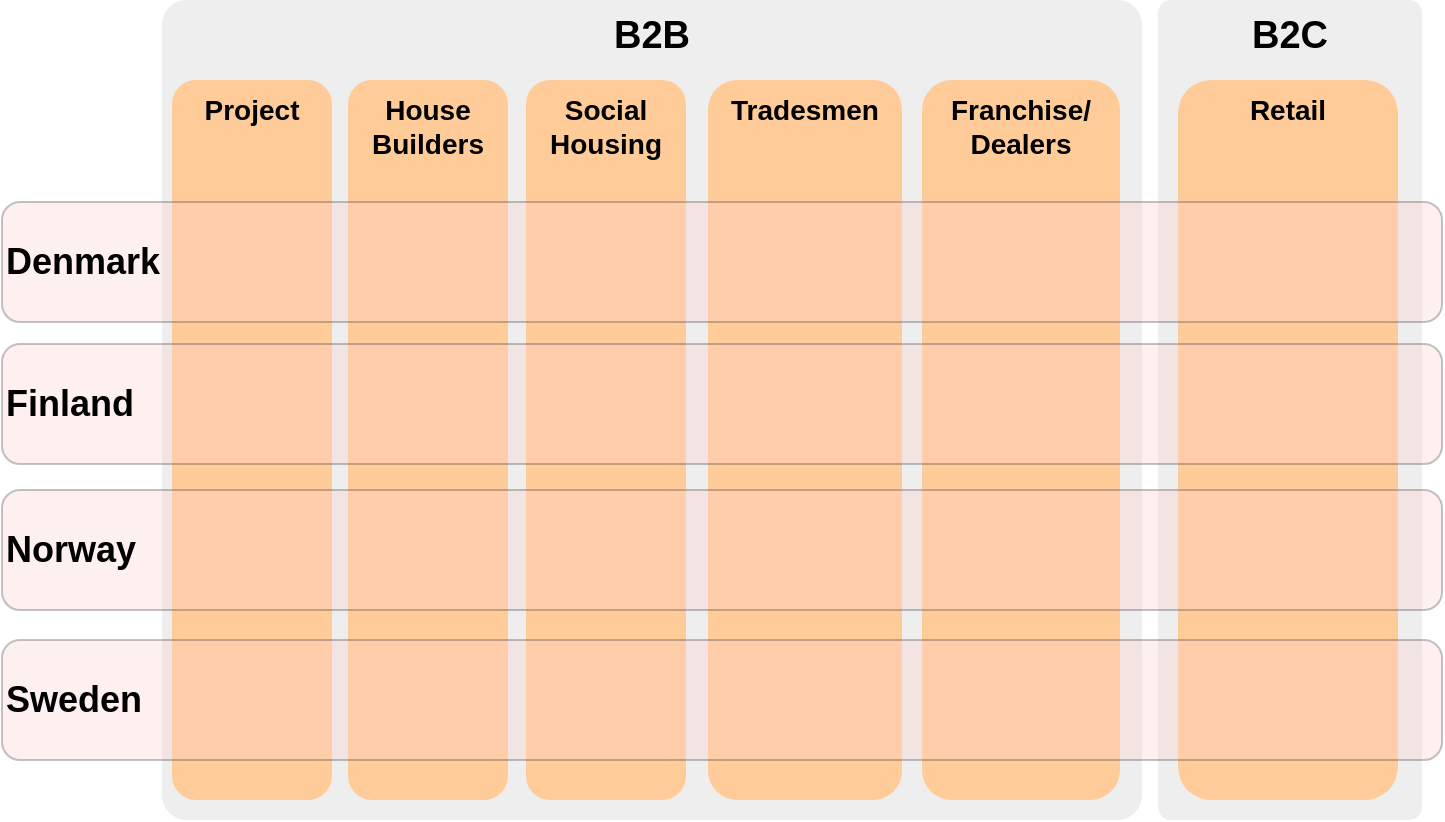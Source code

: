<mxfile pages="12" version="11.2.8" type="github"><diagram id="ZAqHVKBO3mxk9_R7XnRH" name="Segments by Country"><mxGraphModel dx="1165" dy="502" grid="1" gridSize="10" guides="1" tooltips="1" connect="1" arrows="1" fold="1" page="1" pageScale="1" pageWidth="827" pageHeight="1169" math="0" shadow="0"><root><mxCell id="0"/><mxCell id="1" parent="0"/><mxCell id="C-BNwN-aX1knpNmEbtPw-8" value="&lt;b&gt;&lt;font style=&quot;font-size: 19px&quot;&gt;B2C&lt;/font&gt;&lt;/b&gt;" style="rounded=1;whiteSpace=wrap;html=1;verticalAlign=top;fillColor=#eeeeee;strokeColor=none;glass=0;comic=0;perimeterSpacing=3;arcSize=5;" parent="1" vertex="1"><mxGeometry x="578" y="40" width="132" height="410" as="geometry"/></mxCell><mxCell id="h3p3pEocYEC31KhZvrrD-1" value="&lt;b&gt;&lt;font style=&quot;font-size: 19px&quot;&gt;B2B&lt;/font&gt;&lt;/b&gt;" style="rounded=1;whiteSpace=wrap;html=1;verticalAlign=top;fillColor=#eeeeee;strokeColor=none;glass=0;comic=0;perimeterSpacing=3;arcSize=3;" parent="1" vertex="1"><mxGeometry x="80" y="40" width="490" height="410" as="geometry"/></mxCell><mxCell id="h3p3pEocYEC31KhZvrrD-3" value="&lt;font style=&quot;font-size: 14px&quot;&gt;Project&lt;/font&gt;" style="rounded=1;whiteSpace=wrap;html=1;fillColor=#ffcc99;strokeColor=none;verticalAlign=top;fontStyle=1" parent="1" vertex="1"><mxGeometry x="85" y="80" width="80" height="360" as="geometry"/></mxCell><mxCell id="C-BNwN-aX1knpNmEbtPw-9" value="&lt;font style=&quot;font-size: 14px&quot;&gt;House Builders&lt;/font&gt;" style="rounded=1;whiteSpace=wrap;html=1;fillColor=#ffcc99;strokeColor=none;verticalAlign=top;fontStyle=1" parent="1" vertex="1"><mxGeometry x="173" y="80" width="80" height="360" as="geometry"/></mxCell><mxCell id="C-BNwN-aX1knpNmEbtPw-10" value="&lt;font style=&quot;font-size: 14px&quot;&gt;Social Housing&lt;/font&gt;" style="rounded=1;whiteSpace=wrap;html=1;fillColor=#ffcc99;strokeColor=none;verticalAlign=top;fontStyle=1" parent="1" vertex="1"><mxGeometry x="262" y="80" width="80" height="360" as="geometry"/></mxCell><mxCell id="C-BNwN-aX1knpNmEbtPw-11" value="&lt;font style=&quot;font-size: 14px&quot;&gt;Tradesmen&lt;/font&gt;" style="rounded=1;whiteSpace=wrap;html=1;fillColor=#ffcc99;strokeColor=none;verticalAlign=top;fontStyle=1" parent="1" vertex="1"><mxGeometry x="353" y="80" width="97" height="360" as="geometry"/></mxCell><mxCell id="C-BNwN-aX1knpNmEbtPw-12" value="&lt;font style=&quot;font-size: 14px&quot;&gt;Franchise/&lt;br&gt;Dealers&lt;br&gt;&lt;/font&gt;" style="rounded=1;whiteSpace=wrap;html=1;fillColor=#ffcc99;strokeColor=none;verticalAlign=top;fontStyle=1" parent="1" vertex="1"><mxGeometry x="460" y="80" width="99" height="360" as="geometry"/></mxCell><mxCell id="C-BNwN-aX1knpNmEbtPw-13" value="&lt;font style=&quot;font-size: 14px&quot;&gt;Retail&lt;/font&gt;" style="rounded=1;whiteSpace=wrap;html=1;fillColor=#ffcc99;strokeColor=none;verticalAlign=top;fontStyle=1" parent="1" vertex="1"><mxGeometry x="588" y="80" width="110" height="360" as="geometry"/></mxCell><mxCell id="C-BNwN-aX1knpNmEbtPw-3" value="&lt;font style=&quot;font-size: 18px&quot;&gt;Denmark&lt;/font&gt;" style="rounded=1;whiteSpace=wrap;html=1;align=left;fillColor=#ffcccc;strokeColor=#36393d;opacity=30;fontStyle=1" parent="1" vertex="1"><mxGeometry y="141" width="720" height="60" as="geometry"/></mxCell><mxCell id="C-BNwN-aX1knpNmEbtPw-14" value="&lt;font style=&quot;font-size: 18px&quot;&gt;Finland&lt;/font&gt;" style="rounded=1;whiteSpace=wrap;html=1;align=left;fillColor=#ffcccc;strokeColor=#36393d;opacity=30;fontStyle=1" parent="1" vertex="1"><mxGeometry y="212" width="720" height="60" as="geometry"/></mxCell><mxCell id="C-BNwN-aX1knpNmEbtPw-15" value="&lt;font style=&quot;font-size: 18px&quot;&gt;Norway&lt;/font&gt;" style="rounded=1;whiteSpace=wrap;html=1;align=left;fillColor=#ffcccc;strokeColor=#36393d;opacity=30;fontStyle=1" parent="1" vertex="1"><mxGeometry y="285" width="720" height="60" as="geometry"/></mxCell><mxCell id="C-BNwN-aX1knpNmEbtPw-16" value="&lt;font style=&quot;font-size: 18px&quot;&gt;Sweden&lt;/font&gt;" style="rounded=1;whiteSpace=wrap;html=1;align=left;fillColor=#ffcccc;strokeColor=#36393d;opacity=30;fontStyle=1" parent="1" vertex="1"><mxGeometry y="360" width="720" height="60" as="geometry"/></mxCell><mxCell id="C-BNwN-aX1knpNmEbtPw-19" value="" style="shape=image;html=1;verticalAlign=top;verticalLabelPosition=bottom;labelBackgroundColor=#ffffff;imageAspect=0;aspect=fixed;image=https://cdn0.iconfinder.com/data/icons/feather/96/circle-cross-128.png;glass=0;comic=0;opacity=70;align=left;" parent="1" vertex="1"><mxGeometry x="188" y="216" width="49" height="49" as="geometry"/></mxCell><mxCell id="C-BNwN-aX1knpNmEbtPw-20" value="" style="shape=image;html=1;verticalAlign=top;verticalLabelPosition=bottom;labelBackgroundColor=#ffffff;imageAspect=0;aspect=fixed;image=https://cdn0.iconfinder.com/data/icons/free-daily-icon-set/512/Tick-128.png;glass=0;comic=0;opacity=70;align=left;" parent="1" vertex="1"><mxGeometry x="99.5" y="144.5" width="51" height="51" as="geometry"/></mxCell><mxCell id="C-BNwN-aX1knpNmEbtPw-21" value="" style="shape=image;html=1;verticalAlign=top;verticalLabelPosition=bottom;labelBackgroundColor=#ffffff;imageAspect=0;aspect=fixed;image=https://cdn0.iconfinder.com/data/icons/free-daily-icon-set/512/Tick-128.png;glass=0;comic=0;opacity=70;align=left;" parent="1" vertex="1"><mxGeometry x="187" y="144.5" width="51" height="51" as="geometry"/></mxCell><mxCell id="C-BNwN-aX1knpNmEbtPw-22" value="" style="shape=image;html=1;verticalAlign=top;verticalLabelPosition=bottom;labelBackgroundColor=#ffffff;imageAspect=0;aspect=fixed;image=https://cdn0.iconfinder.com/data/icons/free-daily-icon-set/512/Tick-128.png;glass=0;comic=0;opacity=70;align=left;" parent="1" vertex="1"><mxGeometry x="276.5" y="144.5" width="51" height="51" as="geometry"/></mxCell><mxCell id="C-BNwN-aX1knpNmEbtPw-23" value="" style="shape=image;html=1;verticalAlign=top;verticalLabelPosition=bottom;labelBackgroundColor=#ffffff;imageAspect=0;aspect=fixed;image=https://cdn0.iconfinder.com/data/icons/free-daily-icon-set/512/Tick-128.png;glass=0;comic=0;opacity=70;align=left;" parent="1" vertex="1"><mxGeometry x="372.5" y="144.5" width="51" height="51" as="geometry"/></mxCell><mxCell id="C-BNwN-aX1knpNmEbtPw-24" value="" style="shape=image;html=1;verticalAlign=top;verticalLabelPosition=bottom;labelBackgroundColor=#ffffff;imageAspect=0;aspect=fixed;image=https://cdn0.iconfinder.com/data/icons/free-daily-icon-set/512/Tick-128.png;glass=0;comic=0;opacity=70;align=left;" parent="1" vertex="1"><mxGeometry x="478.5" y="144.5" width="51" height="51" as="geometry"/></mxCell><mxCell id="C-BNwN-aX1knpNmEbtPw-25" value="" style="shape=image;html=1;verticalAlign=top;verticalLabelPosition=bottom;labelBackgroundColor=#ffffff;imageAspect=0;aspect=fixed;image=https://cdn0.iconfinder.com/data/icons/free-daily-icon-set/512/Tick-128.png;glass=0;comic=0;opacity=70;align=left;" parent="1" vertex="1"><mxGeometry x="617.5" y="144.5" width="51" height="51" as="geometry"/></mxCell><mxCell id="C-BNwN-aX1knpNmEbtPw-26" value="" style="shape=image;html=1;verticalAlign=top;verticalLabelPosition=bottom;labelBackgroundColor=#ffffff;imageAspect=0;aspect=fixed;image=https://cdn0.iconfinder.com/data/icons/feather/96/circle-cross-128.png;glass=0;comic=0;opacity=70;align=left;" parent="1" vertex="1"><mxGeometry x="277.5" y="216" width="49" height="49" as="geometry"/></mxCell><mxCell id="C-BNwN-aX1knpNmEbtPw-27" value="" style="shape=image;html=1;verticalAlign=top;verticalLabelPosition=bottom;labelBackgroundColor=#ffffff;imageAspect=0;aspect=fixed;image=https://cdn0.iconfinder.com/data/icons/free-daily-icon-set/512/Tick-128.png;glass=0;comic=0;opacity=70;align=left;" parent="1" vertex="1"><mxGeometry x="99.5" y="215" width="51" height="51" as="geometry"/></mxCell><mxCell id="C-BNwN-aX1knpNmEbtPw-28" value="" style="shape=image;html=1;verticalAlign=top;verticalLabelPosition=bottom;labelBackgroundColor=#ffffff;imageAspect=0;aspect=fixed;image=https://cdn0.iconfinder.com/data/icons/free-daily-icon-set/512/Tick-128.png;glass=0;comic=0;opacity=70;align=left;" parent="1" vertex="1"><mxGeometry x="617.5" y="215" width="51" height="51" as="geometry"/></mxCell><mxCell id="C-BNwN-aX1knpNmEbtPw-29" value="" style="shape=image;html=1;verticalAlign=top;verticalLabelPosition=bottom;labelBackgroundColor=#ffffff;imageAspect=0;aspect=fixed;image=https://cdn0.iconfinder.com/data/icons/feather/96/circle-cross-128.png;glass=0;comic=0;opacity=70;align=left;" parent="1" vertex="1"><mxGeometry x="373.5" y="216" width="49" height="49" as="geometry"/></mxCell><mxCell id="C-BNwN-aX1knpNmEbtPw-30" value="" style="shape=image;html=1;verticalAlign=top;verticalLabelPosition=bottom;labelBackgroundColor=#ffffff;imageAspect=0;aspect=fixed;image=https://cdn0.iconfinder.com/data/icons/feather/96/circle-cross-128.png;glass=0;comic=0;opacity=70;align=left;" parent="1" vertex="1"><mxGeometry x="479.5" y="216" width="49" height="49" as="geometry"/></mxCell><mxCell id="C-BNwN-aX1knpNmEbtPw-33" value="" style="shape=image;html=1;verticalAlign=top;verticalLabelPosition=bottom;labelBackgroundColor=#ffffff;imageAspect=0;aspect=fixed;image=https://cdn0.iconfinder.com/data/icons/feather/96/circle-cross-128.png;glass=0;comic=0;opacity=70;align=left;" parent="1" vertex="1"><mxGeometry x="277.5" y="288.5" width="49" height="49" as="geometry"/></mxCell><mxCell id="C-BNwN-aX1knpNmEbtPw-34" value="" style="shape=image;html=1;verticalAlign=top;verticalLabelPosition=bottom;labelBackgroundColor=#ffffff;imageAspect=0;aspect=fixed;image=https://cdn0.iconfinder.com/data/icons/feather/96/circle-cross-128.png;glass=0;comic=0;opacity=70;align=left;" parent="1" vertex="1"><mxGeometry x="373.5" y="288.5" width="49" height="49" as="geometry"/></mxCell><mxCell id="C-BNwN-aX1knpNmEbtPw-35" value="" style="shape=image;html=1;verticalAlign=top;verticalLabelPosition=bottom;labelBackgroundColor=#ffffff;imageAspect=0;aspect=fixed;image=https://cdn0.iconfinder.com/data/icons/free-daily-icon-set/512/Tick-128.png;glass=0;comic=0;opacity=70;align=left;" parent="1" vertex="1"><mxGeometry x="478.5" y="287.5" width="51" height="51" as="geometry"/></mxCell><mxCell id="C-BNwN-aX1knpNmEbtPw-36" value="" style="shape=image;html=1;verticalAlign=top;verticalLabelPosition=bottom;labelBackgroundColor=#ffffff;imageAspect=0;aspect=fixed;image=https://cdn0.iconfinder.com/data/icons/feather/96/circle-cross-128.png;glass=0;comic=0;opacity=70;align=left;" parent="1" vertex="1"><mxGeometry x="618.5" y="288.5" width="49" height="49" as="geometry"/></mxCell><mxCell id="C-BNwN-aX1knpNmEbtPw-37" value="" style="shape=image;html=1;verticalAlign=top;verticalLabelPosition=bottom;labelBackgroundColor=#ffffff;imageAspect=0;aspect=fixed;image=https://cdn0.iconfinder.com/data/icons/free-daily-icon-set/512/Tick-128.png;glass=0;comic=0;opacity=70;align=left;" parent="1" vertex="1"><mxGeometry x="99.5" y="369" width="51" height="51" as="geometry"/></mxCell><mxCell id="C-BNwN-aX1knpNmEbtPw-38" value="" style="shape=image;html=1;verticalAlign=top;verticalLabelPosition=bottom;labelBackgroundColor=#ffffff;imageAspect=0;aspect=fixed;image=https://cdn0.iconfinder.com/data/icons/free-daily-icon-set/512/Tick-128.png;glass=0;comic=0;opacity=70;align=left;" parent="1" vertex="1"><mxGeometry x="187" y="369" width="51" height="51" as="geometry"/></mxCell><mxCell id="C-BNwN-aX1knpNmEbtPw-40" value="" style="shape=image;html=1;verticalAlign=top;verticalLabelPosition=bottom;labelBackgroundColor=#ffffff;imageAspect=0;aspect=fixed;image=https://cdn0.iconfinder.com/data/icons/feather/96/circle-cross-128.png;glass=0;comic=0;opacity=70;align=left;" parent="1" vertex="1"><mxGeometry x="277.5" y="370" width="49" height="49" as="geometry"/></mxCell><mxCell id="C-BNwN-aX1knpNmEbtPw-42" value="" style="shape=image;html=1;verticalAlign=top;verticalLabelPosition=bottom;labelBackgroundColor=#ffffff;imageAspect=0;aspect=fixed;image=https://cdn0.iconfinder.com/data/icons/free-daily-icon-set/512/Tick-128.png;glass=0;comic=0;opacity=70;align=left;" parent="1" vertex="1"><mxGeometry x="478.5" y="369" width="51" height="51" as="geometry"/></mxCell><mxCell id="C-BNwN-aX1knpNmEbtPw-43" value="" style="shape=image;html=1;verticalAlign=top;verticalLabelPosition=bottom;labelBackgroundColor=#ffffff;imageAspect=0;aspect=fixed;image=https://cdn0.iconfinder.com/data/icons/feather/96/circle-cross-128.png;glass=0;comic=0;opacity=70;align=left;" parent="1" vertex="1"><mxGeometry x="618.5" y="370" width="49" height="49" as="geometry"/></mxCell><mxCell id="5LenzFSkKdElUdlF8JKO-1" value="" style="shape=image;html=1;verticalAlign=top;verticalLabelPosition=bottom;labelBackgroundColor=#ffffff;imageAspect=0;aspect=fixed;image=https://cdn0.iconfinder.com/data/icons/free-daily-icon-set/512/Tick-128.png;glass=0;comic=0;opacity=70;align=left;" parent="1" vertex="1"><mxGeometry x="372.5" y="369" width="51" height="51" as="geometry"/></mxCell><mxCell id="AWYyIcOw-wR34jWp_eGs-1" value="" style="shape=image;html=1;verticalAlign=top;verticalLabelPosition=bottom;labelBackgroundColor=#ffffff;imageAspect=0;aspect=fixed;image=https://cdn0.iconfinder.com/data/icons/feather/96/circle-cross-128.png;glass=0;comic=0;opacity=70;align=left;" parent="1" vertex="1"><mxGeometry x="187" y="290.5" width="49" height="49" as="geometry"/></mxCell><mxCell id="AWYyIcOw-wR34jWp_eGs-2" value="" style="shape=image;html=1;verticalAlign=top;verticalLabelPosition=bottom;labelBackgroundColor=#ffffff;imageAspect=0;aspect=fixed;image=https://cdn0.iconfinder.com/data/icons/feather/96/circle-cross-128.png;glass=0;comic=0;opacity=70;align=left;" parent="1" vertex="1"><mxGeometry x="99.5" y="288.5" width="49" height="49" as="geometry"/></mxCell></root></mxGraphModel></diagram><diagram name="Project Denmark" id="iC9wvgN5D4B3VW_NFyv-"><mxGraphModel dx="1992" dy="499" grid="1" gridSize="10" guides="1" tooltips="1" connect="1" arrows="1" fold="1" page="1" pageScale="1" pageWidth="827" pageHeight="1169" math="0" shadow="0"><root><mxCell id="Wz7_cIUoPPiy18YW8usM-0"/><mxCell id="Wz7_cIUoPPiy18YW8usM-1" parent="Wz7_cIUoPPiy18YW8usM-0"/><mxCell id="Wz7_cIUoPPiy18YW8usM-2" value="&lt;font style=&quot;font-size: 14px&quot;&gt;Denmark&lt;/font&gt;" style="rounded=1;whiteSpace=wrap;html=1;fillColor=#ffcc99;strokeColor=none;verticalAlign=top;fontStyle=1;arcSize=5;" parent="Wz7_cIUoPPiy18YW8usM-1" vertex="1"><mxGeometry x="131" width="419" height="610" as="geometry"/></mxCell><mxCell id="Wz7_cIUoPPiy18YW8usM-19" value="" style="rounded=1;whiteSpace=wrap;html=1;align=left;fillColor=#ffcccc;strokeColor=#36393d;opacity=30;fontStyle=1" parent="Wz7_cIUoPPiy18YW8usM-1" vertex="1"><mxGeometry x="-20" y="539" width="590" height="60" as="geometry"/></mxCell><mxCell id="Wz7_cIUoPPiy18YW8usM-6" value="" style="rounded=1;whiteSpace=wrap;html=1;align=left;fillColor=#ffcccc;strokeColor=#36393d;opacity=30;fontStyle=1" parent="Wz7_cIUoPPiy18YW8usM-1" vertex="1"><mxGeometry x="-20" y="180" width="590" height="60" as="geometry"/></mxCell><mxCell id="Wz7_cIUoPPiy18YW8usM-7" value="" style="rounded=1;whiteSpace=wrap;html=1;align=left;fillColor=#ffcccc;strokeColor=#36393d;opacity=30;fontStyle=1" parent="Wz7_cIUoPPiy18YW8usM-1" vertex="1"><mxGeometry x="-20" y="40" width="590" height="60" as="geometry"/></mxCell><mxCell id="Wz7_cIUoPPiy18YW8usM-8" value="&lt;span style=&quot;font-size: 18px&quot;&gt;Planning and&amp;nbsp;&lt;br&gt;Control&lt;br&gt;&lt;/span&gt;" style="text;html=1;resizable=0;points=[];autosize=1;align=left;verticalAlign=top;spacingTop=-4;fontStyle=1" parent="Wz7_cIUoPPiy18YW8usM-1" vertex="1"><mxGeometry x="-9" y="54" width="130" height="30" as="geometry"/></mxCell><mxCell id="Wz7_cIUoPPiy18YW8usM-9" value="" style="rounded=1;whiteSpace=wrap;html=1;align=left;fillColor=#ffcccc;strokeColor=#36393d;opacity=30;fontStyle=1" parent="Wz7_cIUoPPiy18YW8usM-1" vertex="1"><mxGeometry x="-20" y="110" width="590" height="60" as="geometry"/></mxCell><mxCell id="Wz7_cIUoPPiy18YW8usM-10" value="&lt;span style=&quot;font-size: 18px&quot;&gt;Tender&lt;/span&gt;" style="text;html=1;resizable=0;points=[];autosize=1;align=left;verticalAlign=top;spacingTop=-4;fontStyle=1" parent="Wz7_cIUoPPiy18YW8usM-1" vertex="1"><mxGeometry x="-11" y="120" width="70" height="20" as="geometry"/></mxCell><mxCell id="Wz7_cIUoPPiy18YW8usM-11" value="" style="rounded=1;whiteSpace=wrap;html=1;align=left;fillColor=#ffcccc;strokeColor=#36393d;opacity=30;fontStyle=1" parent="Wz7_cIUoPPiy18YW8usM-1" vertex="1"><mxGeometry x="-20" y="252" width="590" height="60" as="geometry"/></mxCell><mxCell id="Wz7_cIUoPPiy18YW8usM-12" value="&lt;span style=&quot;font-size: 18px&quot;&gt;Order&lt;/span&gt;" style="text;html=1;resizable=0;points=[];autosize=1;align=left;verticalAlign=top;spacingTop=-4;fontStyle=1" parent="Wz7_cIUoPPiy18YW8usM-1" vertex="1"><mxGeometry x="-14" y="192" width="60" height="20" as="geometry"/></mxCell><mxCell id="Wz7_cIUoPPiy18YW8usM-13" value="&lt;span style=&quot;font-size: 18px&quot;&gt;Occupant&lt;br&gt;&lt;/span&gt;&lt;font style=&quot;font-size: 18px&quot;&gt;Customisations&lt;/font&gt;" style="text;html=1;resizable=0;points=[];autosize=1;align=left;verticalAlign=top;spacingTop=-4;fontStyle=1" parent="Wz7_cIUoPPiy18YW8usM-1" vertex="1"><mxGeometry x="-15" y="260" width="140" height="30" as="geometry"/></mxCell><mxCell id="Wz7_cIUoPPiy18YW8usM-14" value="" style="rounded=1;whiteSpace=wrap;html=1;align=left;fillColor=#ffcccc;strokeColor=#36393d;opacity=30;fontStyle=1" parent="Wz7_cIUoPPiy18YW8usM-1" vertex="1"><mxGeometry x="-20" y="330" width="590" height="60" as="geometry"/></mxCell><mxCell id="Wz7_cIUoPPiy18YW8usM-15" value="&lt;span style=&quot;font-size: 18px&quot;&gt;Delivery&lt;/span&gt;" style="text;html=1;resizable=0;points=[];autosize=1;align=left;verticalAlign=top;spacingTop=-4;fontStyle=1" parent="Wz7_cIUoPPiy18YW8usM-1" vertex="1"><mxGeometry x="-13" y="344" width="80" height="20" as="geometry"/></mxCell><mxCell id="Wz7_cIUoPPiy18YW8usM-16" value="" style="rounded=1;whiteSpace=wrap;html=1;align=left;fillColor=#ffcccc;strokeColor=#36393d;opacity=30;fontStyle=1" parent="Wz7_cIUoPPiy18YW8usM-1" vertex="1"><mxGeometry x="-20" y="400" width="590" height="60" as="geometry"/></mxCell><mxCell id="Wz7_cIUoPPiy18YW8usM-17" value="&lt;span style=&quot;font-size: 18px&quot;&gt;Installation&lt;/span&gt;" style="text;html=1;resizable=0;points=[];autosize=1;align=left;verticalAlign=top;spacingTop=-4;fontStyle=1" parent="Wz7_cIUoPPiy18YW8usM-1" vertex="1"><mxGeometry x="-10" y="415" width="100" height="20" as="geometry"/></mxCell><mxCell id="Wz7_cIUoPPiy18YW8usM-18" value="&lt;span style=&quot;font-size: 18px&quot;&gt;After Care&lt;/span&gt;" style="text;html=1;resizable=0;points=[];autosize=1;align=left;verticalAlign=top;spacingTop=-4;fontStyle=1" parent="Wz7_cIUoPPiy18YW8usM-1" vertex="1"><mxGeometry x="-14" y="552" width="100" height="20" as="geometry"/></mxCell><mxCell id="wqfr0U_CJhSZdWulmF0W-0" value="Create Customer File" style="rounded=1;whiteSpace=wrap;html=1;" parent="Wz7_cIUoPPiy18YW8usM-1" vertex="1"><mxGeometry x="140" y="45" width="90" height="50" as="geometry"/></mxCell><mxCell id="wqfr0U_CJhSZdWulmF0W-1" value="Case and Projects Handling" style="rounded=1;whiteSpace=wrap;html=1;" parent="Wz7_cIUoPPiy18YW8usM-1" vertex="1"><mxGeometry x="240" y="45" width="90" height="50" as="geometry"/></mxCell><mxCell id="wqfr0U_CJhSZdWulmF0W-2" value="Case Follow-Up" style="rounded=1;whiteSpace=wrap;html=1;" parent="Wz7_cIUoPPiy18YW8usM-1" vertex="1"><mxGeometry x="340" y="45" width="90" height="50" as="geometry"/></mxCell><mxCell id="wqfr0U_CJhSZdWulmF0W-3" value="Planning" style="rounded=1;whiteSpace=wrap;html=1;" parent="Wz7_cIUoPPiy18YW8usM-1" vertex="1"><mxGeometry x="440" y="45" width="90" height="50" as="geometry"/></mxCell><mxCell id="wqfr0U_CJhSZdWulmF0W-4" value="Create Quotation" style="rounded=1;whiteSpace=wrap;html=1;" parent="Wz7_cIUoPPiy18YW8usM-1" vertex="1"><mxGeometry x="140" y="112.5" width="90" height="50" as="geometry"/></mxCell><mxCell id="wqfr0U_CJhSZdWulmF0W-5" value="Negotiation" style="rounded=1;whiteSpace=wrap;html=1;" parent="Wz7_cIUoPPiy18YW8usM-1" vertex="1"><mxGeometry x="240" y="112.5" width="90" height="50" as="geometry"/></mxCell><mxCell id="wqfr0U_CJhSZdWulmF0W-6" value="Contract is Won" style="rounded=1;whiteSpace=wrap;html=1;" parent="Wz7_cIUoPPiy18YW8usM-1" vertex="1"><mxGeometry x="340" y="112.5" width="90" height="50" as="geometry"/></mxCell><mxCell id="wqfr0U_CJhSZdWulmF0W-7" value="Transform Quotation to Order" style="rounded=1;whiteSpace=wrap;html=1;" parent="Wz7_cIUoPPiy18YW8usM-1" vertex="1"><mxGeometry x="140" y="185" width="90" height="50" as="geometry"/></mxCell><mxCell id="wqfr0U_CJhSZdWulmF0W-8" value="Customer Meeting" style="rounded=1;whiteSpace=wrap;html=1;" parent="Wz7_cIUoPPiy18YW8usM-1" vertex="1"><mxGeometry x="140" y="257.5" width="90" height="50" as="geometry"/></mxCell><mxCell id="wqfr0U_CJhSZdWulmF0W-9" value="Delivery" style="rounded=1;whiteSpace=wrap;html=1;" parent="Wz7_cIUoPPiy18YW8usM-1" vertex="1"><mxGeometry x="140" y="335" width="90" height="50" as="geometry"/></mxCell><mxCell id="68cu8SrVIDcvFiEvH5j6-0" value="" style="shape=image;html=1;verticalAlign=top;verticalLabelPosition=bottom;labelBackgroundColor=#ffffff;imageAspect=0;aspect=fixed;image=https://cdn0.iconfinder.com/data/icons/feather/96/circle-cross-128.png;glass=0;comic=0;opacity=70;align=left;" parent="Wz7_cIUoPPiy18YW8usM-1" vertex="1"><mxGeometry x="160.5" y="403" width="49" height="49" as="geometry"/></mxCell><mxCell id="68cu8SrVIDcvFiEvH5j6-1" value="Aftersales" style="rounded=1;whiteSpace=wrap;html=1;" parent="Wz7_cIUoPPiy18YW8usM-1" vertex="1"><mxGeometry x="140" y="544" width="90" height="50" as="geometry"/></mxCell><mxCell id="68cu8SrVIDcvFiEvH5j6-2" value="1 Year Review" style="rounded=1;whiteSpace=wrap;html=1;" parent="Wz7_cIUoPPiy18YW8usM-1" vertex="1"><mxGeometry x="240" y="544" width="90" height="50" as="geometry"/></mxCell><mxCell id="68cu8SrVIDcvFiEvH5j6-3" value="5 Year Review" style="rounded=1;whiteSpace=wrap;html=1;" parent="Wz7_cIUoPPiy18YW8usM-1" vertex="1"><mxGeometry x="340" y="544" width="90" height="50" as="geometry"/></mxCell><mxCell id="c6mqZFeq_Pq1e5t57sX0-0" value="" style="rounded=1;whiteSpace=wrap;html=1;align=left;fillColor=#ffcccc;strokeColor=#36393d;opacity=30;fontStyle=1" parent="Wz7_cIUoPPiy18YW8usM-1" vertex="1"><mxGeometry x="-20" y="469" width="590" height="60" as="geometry"/></mxCell><mxCell id="c6mqZFeq_Pq1e5t57sX0-1" value="&lt;span style=&quot;font-size: 18px&quot;&gt;Billing&lt;/span&gt;" style="text;html=1;resizable=0;points=[];autosize=1;align=left;verticalAlign=top;spacingTop=-4;fontStyle=1" parent="Wz7_cIUoPPiy18YW8usM-1" vertex="1"><mxGeometry x="-10" y="484" width="60" height="20" as="geometry"/></mxCell><mxCell id="CNpl5-SrpL6-X3eDkVlU-0" value="" style="shape=image;html=1;verticalAlign=top;verticalLabelPosition=bottom;labelBackgroundColor=#ffffff;imageAspect=0;aspect=fixed;image=https://cdn0.iconfinder.com/data/icons/feather/96/circle-cross-128.png;glass=0;comic=0;opacity=70;align=left;" parent="Wz7_cIUoPPiy18YW8usM-1" vertex="1"><mxGeometry x="160.5" y="471" width="49" height="49" as="geometry"/></mxCell></root></mxGraphModel></diagram><diagram name="Project Finland" id="74UnPvUorwmBePL_LZDL"><mxGraphModel dx="1752" dy="499" grid="1" gridSize="10" guides="1" tooltips="1" connect="1" arrows="1" fold="1" page="1" pageScale="1" pageWidth="827" pageHeight="1169" math="0" shadow="0"><root><mxCell id="Epklxd3dy9E38l8vw2Ka-0"/><mxCell id="Epklxd3dy9E38l8vw2Ka-1" parent="Epklxd3dy9E38l8vw2Ka-0"/><mxCell id="Epklxd3dy9E38l8vw2Ka-2" value="&lt;font style=&quot;font-size: 14px&quot;&gt;Finland&lt;/font&gt;" style="rounded=1;whiteSpace=wrap;html=1;fillColor=#ffcc99;strokeColor=none;verticalAlign=top;fontStyle=1;arcSize=5;" parent="Epklxd3dy9E38l8vw2Ka-1" vertex="1"><mxGeometry x="131" width="419" height="610" as="geometry"/></mxCell><mxCell id="Epklxd3dy9E38l8vw2Ka-16" value="" style="rounded=1;whiteSpace=wrap;html=1;align=left;fillColor=#ffcccc;strokeColor=#36393d;opacity=30;fontStyle=1" parent="Epklxd3dy9E38l8vw2Ka-1" vertex="1"><mxGeometry x="-20" y="539" width="580" height="60" as="geometry"/></mxCell><mxCell id="Epklxd3dy9E38l8vw2Ka-3" value="" style="rounded=1;whiteSpace=wrap;html=1;align=left;fillColor=#ffcccc;strokeColor=#36393d;opacity=30;fontStyle=1" parent="Epklxd3dy9E38l8vw2Ka-1" vertex="1"><mxGeometry x="-20" y="180" width="580" height="60" as="geometry"/></mxCell><mxCell id="Epklxd3dy9E38l8vw2Ka-4" value="" style="rounded=1;whiteSpace=wrap;html=1;align=left;fillColor=#ffcccc;strokeColor=#36393d;opacity=30;fontStyle=1" parent="Epklxd3dy9E38l8vw2Ka-1" vertex="1"><mxGeometry x="-20" y="40" width="580" height="60" as="geometry"/></mxCell><mxCell id="Epklxd3dy9E38l8vw2Ka-5" value="&lt;span style=&quot;font-size: 18px&quot;&gt;Planning and&amp;nbsp;&lt;br&gt;Control&lt;br&gt;&lt;/span&gt;" style="text;html=1;resizable=0;points=[];autosize=1;align=left;verticalAlign=top;spacingTop=-4;fontStyle=1" parent="Epklxd3dy9E38l8vw2Ka-1" vertex="1"><mxGeometry x="-9" y="54" width="130" height="30" as="geometry"/></mxCell><mxCell id="Epklxd3dy9E38l8vw2Ka-6" value="" style="rounded=1;whiteSpace=wrap;html=1;align=left;fillColor=#ffcccc;strokeColor=#36393d;opacity=30;fontStyle=1" parent="Epklxd3dy9E38l8vw2Ka-1" vertex="1"><mxGeometry x="-20" y="110" width="580" height="60" as="geometry"/></mxCell><mxCell id="Epklxd3dy9E38l8vw2Ka-7" value="&lt;span style=&quot;font-size: 18px&quot;&gt;Tender&lt;/span&gt;" style="text;html=1;resizable=0;points=[];autosize=1;align=left;verticalAlign=top;spacingTop=-4;fontStyle=1" parent="Epklxd3dy9E38l8vw2Ka-1" vertex="1"><mxGeometry x="-11" y="120" width="70" height="20" as="geometry"/></mxCell><mxCell id="Epklxd3dy9E38l8vw2Ka-8" value="" style="rounded=1;whiteSpace=wrap;html=1;align=left;fillColor=#ffcccc;strokeColor=#36393d;opacity=30;fontStyle=1" parent="Epklxd3dy9E38l8vw2Ka-1" vertex="1"><mxGeometry x="-20" y="252" width="580" height="60" as="geometry"/></mxCell><mxCell id="Epklxd3dy9E38l8vw2Ka-9" value="&lt;span style=&quot;font-size: 18px&quot;&gt;Order&lt;/span&gt;" style="text;html=1;resizable=0;points=[];autosize=1;align=left;verticalAlign=top;spacingTop=-4;fontStyle=1" parent="Epklxd3dy9E38l8vw2Ka-1" vertex="1"><mxGeometry x="-14" y="192" width="60" height="20" as="geometry"/></mxCell><mxCell id="Epklxd3dy9E38l8vw2Ka-10" value="&lt;span style=&quot;font-size: 18px&quot;&gt;Occupant&lt;br&gt;&lt;/span&gt;&lt;font style=&quot;font-size: 18px&quot;&gt;Customisations&lt;/font&gt;" style="text;html=1;resizable=0;points=[];autosize=1;align=left;verticalAlign=top;spacingTop=-4;fontStyle=1" parent="Epklxd3dy9E38l8vw2Ka-1" vertex="1"><mxGeometry x="-15" y="260" width="140" height="30" as="geometry"/></mxCell><mxCell id="Epklxd3dy9E38l8vw2Ka-11" value="" style="rounded=1;whiteSpace=wrap;html=1;align=left;fillColor=#ffcccc;strokeColor=#36393d;opacity=30;fontStyle=1" parent="Epklxd3dy9E38l8vw2Ka-1" vertex="1"><mxGeometry x="-20" y="330" width="580" height="60" as="geometry"/></mxCell><mxCell id="Epklxd3dy9E38l8vw2Ka-12" value="&lt;span style=&quot;font-size: 18px&quot;&gt;Delivery&lt;/span&gt;" style="text;html=1;resizable=0;points=[];autosize=1;align=left;verticalAlign=top;spacingTop=-4;fontStyle=1" parent="Epklxd3dy9E38l8vw2Ka-1" vertex="1"><mxGeometry x="-13" y="344" width="80" height="20" as="geometry"/></mxCell><mxCell id="Epklxd3dy9E38l8vw2Ka-13" value="" style="rounded=1;whiteSpace=wrap;html=1;align=left;fillColor=#ffcccc;strokeColor=#36393d;opacity=30;fontStyle=1" parent="Epklxd3dy9E38l8vw2Ka-1" vertex="1"><mxGeometry x="-20" y="400" width="580" height="60" as="geometry"/></mxCell><mxCell id="Epklxd3dy9E38l8vw2Ka-14" value="&lt;span style=&quot;font-size: 18px&quot;&gt;Installation&lt;/span&gt;" style="text;html=1;resizable=0;points=[];autosize=1;align=left;verticalAlign=top;spacingTop=-4;fontStyle=1" parent="Epklxd3dy9E38l8vw2Ka-1" vertex="1"><mxGeometry x="-10" y="415" width="100" height="20" as="geometry"/></mxCell><mxCell id="Epklxd3dy9E38l8vw2Ka-15" value="&lt;span style=&quot;font-size: 18px&quot;&gt;After Care&lt;/span&gt;" style="text;html=1;resizable=0;points=[];autosize=1;align=left;verticalAlign=top;spacingTop=-4;fontStyle=1" parent="Epklxd3dy9E38l8vw2Ka-1" vertex="1"><mxGeometry x="-14" y="552" width="100" height="20" as="geometry"/></mxCell><mxCell id="Epklxd3dy9E38l8vw2Ka-17" value="Review RFT" style="rounded=1;whiteSpace=wrap;html=1;" parent="Epklxd3dy9E38l8vw2Ka-1" vertex="1"><mxGeometry x="140" y="45" width="90" height="50" as="geometry"/></mxCell><mxCell id="Epklxd3dy9E38l8vw2Ka-18" value="Create Project" style="rounded=1;whiteSpace=wrap;html=1;" parent="Epklxd3dy9E38l8vw2Ka-1" vertex="1"><mxGeometry x="240" y="45" width="90" height="50" as="geometry"/></mxCell><mxCell id="Epklxd3dy9E38l8vw2Ka-21" value="Preplanning (Initial Drawings &amp;amp; Iterations)" style="rounded=1;whiteSpace=wrap;html=1;" parent="Epklxd3dy9E38l8vw2Ka-1" vertex="1"><mxGeometry x="140" y="114.5" width="90" height="50" as="geometry"/></mxCell><mxCell id="Epklxd3dy9E38l8vw2Ka-22" value="Review Customer Specifications" style="rounded=1;whiteSpace=wrap;html=1;" parent="Epklxd3dy9E38l8vw2Ka-1" vertex="1"><mxGeometry x="240" y="114.5" width="90" height="50" as="geometry"/></mxCell><mxCell id="Epklxd3dy9E38l8vw2Ka-24" value="Transform Quotation to Order" style="rounded=1;whiteSpace=wrap;html=1;" parent="Epklxd3dy9E38l8vw2Ka-1" vertex="1"><mxGeometry x="140" y="185" width="90" height="50" as="geometry"/></mxCell><mxCell id="Epklxd3dy9E38l8vw2Ka-25" value="Arrange Occupant Modifications" style="rounded=1;whiteSpace=wrap;html=1;" parent="Epklxd3dy9E38l8vw2Ka-1" vertex="1"><mxGeometry x="140" y="257.5" width="90" height="50" as="geometry"/></mxCell><mxCell id="Epklxd3dy9E38l8vw2Ka-28" value="Handle Reclamations" style="rounded=1;whiteSpace=wrap;html=1;" parent="Epklxd3dy9E38l8vw2Ka-1" vertex="1"><mxGeometry x="140" y="544" width="90" height="50" as="geometry"/></mxCell><mxCell id="iOLPwjFM6uhp_4ysxBij-0" value="Send Order Confirmation to Customer" style="rounded=1;whiteSpace=wrap;html=1;" parent="Epklxd3dy9E38l8vw2Ka-1" vertex="1"><mxGeometry x="239" y="183" width="90" height="55" as="geometry"/></mxCell><mxCell id="iOLPwjFM6uhp_4ysxBij-1" value="Approve Delivery Schedule and Phasing" style="rounded=1;whiteSpace=wrap;html=1;" parent="Epklxd3dy9E38l8vw2Ka-1" vertex="1"><mxGeometry x="140" y="332.5" width="90" height="55" as="geometry"/></mxCell><mxCell id="iOLPwjFM6uhp_4ysxBij-2" value="Transfer Order to Production" style="rounded=1;whiteSpace=wrap;html=1;" parent="Epklxd3dy9E38l8vw2Ka-1" vertex="1"><mxGeometry x="342" y="185" width="90" height="51" as="geometry"/></mxCell><mxCell id="iOLPwjFM6uhp_4ysxBij-3" value="Assign Installer" style="rounded=1;whiteSpace=wrap;html=1;" parent="Epklxd3dy9E38l8vw2Ka-1" vertex="1"><mxGeometry x="140" y="402.5" width="90" height="50" as="geometry"/></mxCell><mxCell id="iOLPwjFM6uhp_4ysxBij-4" value="Install according to drawings" style="rounded=1;whiteSpace=wrap;html=1;" parent="Epklxd3dy9E38l8vw2Ka-1" vertex="1"><mxGeometry x="240" y="405" width="90" height="50" as="geometry"/></mxCell><mxCell id="iOLPwjFM6uhp_4ysxBij-5" value="Post orders and reclamations" style="rounded=1;whiteSpace=wrap;html=1;" parent="Epklxd3dy9E38l8vw2Ka-1" vertex="1"><mxGeometry x="340" y="405" width="90" height="50" as="geometry"/></mxCell><mxCell id="iOLPwjFM6uhp_4ysxBij-6" value="Review and hand-over (sign-off)" style="rounded=1;whiteSpace=wrap;html=1;" parent="Epklxd3dy9E38l8vw2Ka-1" vertex="1"><mxGeometry x="441" y="405" width="90" height="50" as="geometry"/></mxCell><mxCell id="N1ox53o2d26jwv5xddcP-0" value="" style="rounded=1;whiteSpace=wrap;html=1;align=left;fillColor=#ffcccc;strokeColor=#36393d;opacity=30;fontStyle=1" parent="Epklxd3dy9E38l8vw2Ka-1" vertex="1"><mxGeometry x="-20" y="470" width="580" height="60" as="geometry"/></mxCell><mxCell id="N1ox53o2d26jwv5xddcP-2" value="&lt;span style=&quot;font-size: 18px&quot;&gt;Billing&lt;/span&gt;" style="text;html=1;resizable=0;points=[];autosize=1;align=left;verticalAlign=top;spacingTop=-4;fontStyle=1" parent="Epklxd3dy9E38l8vw2Ka-1" vertex="1"><mxGeometry x="-9" y="490" width="60" height="20" as="geometry"/></mxCell><mxCell id="wUI5Y0MLvb6cAS2OpFb2-0" value="" style="shape=image;html=1;verticalAlign=top;verticalLabelPosition=bottom;labelBackgroundColor=#ffffff;imageAspect=0;aspect=fixed;image=https://cdn0.iconfinder.com/data/icons/feather/96/circle-cross-128.png;glass=0;comic=0;opacity=70;align=left;" parent="Epklxd3dy9E38l8vw2Ka-1" vertex="1"><mxGeometry x="160.5" y="471" width="49" height="49" as="geometry"/></mxCell></root></mxGraphModel></diagram><diagram name="Project Sweden" id="wlM-ST93OLh2rCw8BISC"><mxGraphModel dx="1752" dy="499" grid="1" gridSize="10" guides="1" tooltips="1" connect="1" arrows="1" fold="1" page="1" pageScale="1" pageWidth="827" pageHeight="1169" math="0" shadow="0"><root><mxCell id="1fm2gzwYan6FKiJYvKa8-0"/><mxCell id="1fm2gzwYan6FKiJYvKa8-1" parent="1fm2gzwYan6FKiJYvKa8-0"/><mxCell id="1fm2gzwYan6FKiJYvKa8-2" value="&lt;font style=&quot;font-size: 14px&quot;&gt;Sweden&lt;/font&gt;" style="rounded=1;whiteSpace=wrap;html=1;fillColor=#ffcc99;strokeColor=none;verticalAlign=top;fontStyle=1;arcSize=5;" parent="1fm2gzwYan6FKiJYvKa8-1" vertex="1"><mxGeometry x="131" width="419" height="630" as="geometry"/></mxCell><mxCell id="1fm2gzwYan6FKiJYvKa8-16" value="" style="rounded=1;whiteSpace=wrap;html=1;align=left;fillColor=#ffcccc;strokeColor=#36393d;opacity=30;fontStyle=1" parent="1fm2gzwYan6FKiJYvKa8-1" vertex="1"><mxGeometry x="-20" y="547" width="590" height="60" as="geometry"/></mxCell><mxCell id="1fm2gzwYan6FKiJYvKa8-3" value="" style="rounded=1;whiteSpace=wrap;html=1;align=left;fillColor=#ffcccc;strokeColor=#36393d;opacity=30;fontStyle=1" parent="1fm2gzwYan6FKiJYvKa8-1" vertex="1"><mxGeometry x="-20" y="180" width="590" height="60" as="geometry"/></mxCell><mxCell id="1fm2gzwYan6FKiJYvKa8-4" value="" style="rounded=1;whiteSpace=wrap;html=1;align=left;fillColor=#ffcccc;strokeColor=#36393d;opacity=30;fontStyle=1" parent="1fm2gzwYan6FKiJYvKa8-1" vertex="1"><mxGeometry x="-20" y="40" width="590" height="60" as="geometry"/></mxCell><mxCell id="1fm2gzwYan6FKiJYvKa8-5" value="&lt;span style=&quot;font-size: 18px&quot;&gt;Planning and&amp;nbsp;&lt;br&gt;Control&lt;br&gt;&lt;/span&gt;" style="text;html=1;resizable=0;points=[];autosize=1;align=left;verticalAlign=top;spacingTop=-4;fontStyle=1" parent="1fm2gzwYan6FKiJYvKa8-1" vertex="1"><mxGeometry x="-9" y="54" width="130" height="30" as="geometry"/></mxCell><mxCell id="1fm2gzwYan6FKiJYvKa8-6" value="" style="rounded=1;whiteSpace=wrap;html=1;align=left;fillColor=#ffcccc;strokeColor=#36393d;opacity=30;fontStyle=1" parent="1fm2gzwYan6FKiJYvKa8-1" vertex="1"><mxGeometry x="-20" y="110" width="590" height="60" as="geometry"/></mxCell><mxCell id="1fm2gzwYan6FKiJYvKa8-7" value="&lt;span style=&quot;font-size: 18px&quot;&gt;Tender&lt;/span&gt;" style="text;html=1;resizable=0;points=[];autosize=1;align=left;verticalAlign=top;spacingTop=-4;fontStyle=1" parent="1fm2gzwYan6FKiJYvKa8-1" vertex="1"><mxGeometry x="-11" y="120" width="70" height="20" as="geometry"/></mxCell><mxCell id="1fm2gzwYan6FKiJYvKa8-8" value="" style="rounded=1;whiteSpace=wrap;html=1;align=left;fillColor=#ffcccc;strokeColor=#36393d;opacity=30;fontStyle=1" parent="1fm2gzwYan6FKiJYvKa8-1" vertex="1"><mxGeometry x="-20" y="252" width="590" height="60" as="geometry"/></mxCell><mxCell id="1fm2gzwYan6FKiJYvKa8-9" value="&lt;span style=&quot;font-size: 18px&quot;&gt;Order&lt;/span&gt;" style="text;html=1;resizable=0;points=[];autosize=1;align=left;verticalAlign=top;spacingTop=-4;fontStyle=1" parent="1fm2gzwYan6FKiJYvKa8-1" vertex="1"><mxGeometry x="-14" y="192" width="60" height="20" as="geometry"/></mxCell><mxCell id="1fm2gzwYan6FKiJYvKa8-10" value="&lt;span style=&quot;font-size: 18px&quot;&gt;Occupant&lt;br&gt;&lt;/span&gt;&lt;font style=&quot;font-size: 18px&quot;&gt;Customisations&lt;/font&gt;" style="text;html=1;resizable=0;points=[];autosize=1;align=left;verticalAlign=top;spacingTop=-4;fontStyle=1" parent="1fm2gzwYan6FKiJYvKa8-1" vertex="1"><mxGeometry x="-15" y="260" width="140" height="30" as="geometry"/></mxCell><mxCell id="1fm2gzwYan6FKiJYvKa8-11" value="" style="rounded=1;whiteSpace=wrap;html=1;align=left;fillColor=#ffcccc;strokeColor=#36393d;opacity=30;fontStyle=1" parent="1fm2gzwYan6FKiJYvKa8-1" vertex="1"><mxGeometry x="-20" y="330" width="590" height="60" as="geometry"/></mxCell><mxCell id="1fm2gzwYan6FKiJYvKa8-12" value="&lt;span style=&quot;font-size: 18px&quot;&gt;Delivery&lt;/span&gt;" style="text;html=1;resizable=0;points=[];autosize=1;align=left;verticalAlign=top;spacingTop=-4;fontStyle=1" parent="1fm2gzwYan6FKiJYvKa8-1" vertex="1"><mxGeometry x="-13" y="344" width="80" height="20" as="geometry"/></mxCell><mxCell id="1fm2gzwYan6FKiJYvKa8-13" value="" style="rounded=1;whiteSpace=wrap;html=1;align=left;fillColor=#ffcccc;strokeColor=#36393d;opacity=30;fontStyle=1" parent="1fm2gzwYan6FKiJYvKa8-1" vertex="1"><mxGeometry x="-20" y="400" width="590" height="60" as="geometry"/></mxCell><mxCell id="1fm2gzwYan6FKiJYvKa8-14" value="&lt;span style=&quot;font-size: 18px&quot;&gt;Installation&lt;/span&gt;" style="text;html=1;resizable=0;points=[];autosize=1;align=left;verticalAlign=top;spacingTop=-4;fontStyle=1" parent="1fm2gzwYan6FKiJYvKa8-1" vertex="1"><mxGeometry x="-10" y="415" width="100" height="20" as="geometry"/></mxCell><mxCell id="1fm2gzwYan6FKiJYvKa8-15" value="&lt;span style=&quot;font-size: 18px&quot;&gt;After Care&lt;/span&gt;" style="text;html=1;resizable=0;points=[];autosize=1;align=left;verticalAlign=top;spacingTop=-4;fontStyle=1" parent="1fm2gzwYan6FKiJYvKa8-1" vertex="1"><mxGeometry x="-9" y="562" width="100" height="20" as="geometry"/></mxCell><mxCell id="1fm2gzwYan6FKiJYvKa8-17" value="Receive RFQ" style="rounded=1;whiteSpace=wrap;html=1;" parent="1fm2gzwYan6FKiJYvKa8-1" vertex="1"><mxGeometry x="140" y="45" width="90" height="50" as="geometry"/></mxCell><mxCell id="1fm2gzwYan6FKiJYvKa8-18" value="Register Project ID" style="rounded=1;whiteSpace=wrap;html=1;" parent="1fm2gzwYan6FKiJYvKa8-1" vertex="1"><mxGeometry x="240" y="45" width="90" height="50" as="geometry"/></mxCell><mxCell id="1fm2gzwYan6FKiJYvKa8-21" value="Create Draft Drawings" style="rounded=1;whiteSpace=wrap;html=1;" parent="1fm2gzwYan6FKiJYvKa8-1" vertex="1"><mxGeometry x="140" y="112.5" width="90" height="50" as="geometry"/></mxCell><mxCell id="1fm2gzwYan6FKiJYvKa8-22" value="Set Order related rebates" style="rounded=1;whiteSpace=wrap;html=1;" parent="1fm2gzwYan6FKiJYvKa8-1" vertex="1"><mxGeometry x="240" y="112.5" width="90" height="50" as="geometry"/></mxCell><mxCell id="1fm2gzwYan6FKiJYvKa8-23" value="Complete Tender" style="rounded=1;whiteSpace=wrap;html=1;" parent="1fm2gzwYan6FKiJYvKa8-1" vertex="1"><mxGeometry x="340" y="112.5" width="90" height="50" as="geometry"/></mxCell><mxCell id="1fm2gzwYan6FKiJYvKa8-24" value="Create Review Drawings" style="rounded=1;whiteSpace=wrap;html=1;" parent="1fm2gzwYan6FKiJYvKa8-1" vertex="1"><mxGeometry x="140" y="185" width="90" height="50" as="geometry"/></mxCell><mxCell id="1fm2gzwYan6FKiJYvKa8-26" value="Create Delivery Plan by each Apartment" style="rounded=1;whiteSpace=wrap;html=1;" parent="1fm2gzwYan6FKiJYvKa8-1" vertex="1"><mxGeometry x="140" y="335" width="90" height="50" as="geometry"/></mxCell><mxCell id="1fm2gzwYan6FKiJYvKa8-27" value="" style="shape=image;html=1;verticalAlign=top;verticalLabelPosition=bottom;labelBackgroundColor=#ffffff;imageAspect=0;aspect=fixed;image=https://cdn0.iconfinder.com/data/icons/feather/96/circle-cross-128.png;glass=0;comic=0;opacity=70;align=left;" parent="1fm2gzwYan6FKiJYvKa8-1" vertex="1"><mxGeometry x="160.5" y="403" width="49" height="49" as="geometry"/></mxCell><mxCell id="WVCoZRU4bn8jsHZK39dR-0" value="Manage apartment ID's" style="rounded=1;whiteSpace=wrap;html=1;" parent="1fm2gzwYan6FKiJYvKa8-1" vertex="1"><mxGeometry x="240" y="185" width="90" height="50" as="geometry"/></mxCell><mxCell id="WVCoZRU4bn8jsHZK39dR-1" value="Create Apartment Unique Drawings" style="rounded=1;whiteSpace=wrap;html=1;" parent="1fm2gzwYan6FKiJYvKa8-1" vertex="1"><mxGeometry x="140" y="258" width="110" height="50" as="geometry"/></mxCell><mxCell id="Iu5OEHVo_V-0O9f2jNGI-0" value="ATD Request and Register Delivery Dates" style="rounded=1;whiteSpace=wrap;html=1;" parent="1fm2gzwYan6FKiJYvKa8-1" vertex="1"><mxGeometry x="340" y="185" width="90" height="50" as="geometry"/></mxCell><mxCell id="Iu5OEHVo_V-0O9f2jNGI-1" value="Generate order" style="rounded=1;whiteSpace=wrap;html=1;" parent="1fm2gzwYan6FKiJYvKa8-1" vertex="1"><mxGeometry x="450" y="186" width="90" height="50" as="geometry"/></mxCell><mxCell id="Iu5OEHVo_V-0O9f2jNGI-2" value="" style="shape=image;html=1;verticalAlign=top;verticalLabelPosition=bottom;labelBackgroundColor=#ffffff;imageAspect=0;aspect=fixed;image=https://cdn0.iconfinder.com/data/icons/feather/96/circle-cross-128.png;glass=0;comic=0;opacity=70;align=left;" parent="1fm2gzwYan6FKiJYvKa8-1" vertex="1"><mxGeometry x="160.5" y="552.5" width="49" height="49" as="geometry"/></mxCell><mxCell id="t-Kn423iYnHsH7Q4kJFj-0" value="" style="rounded=1;whiteSpace=wrap;html=1;align=left;fillColor=#ffcccc;strokeColor=#36393d;opacity=30;fontStyle=1" parent="1fm2gzwYan6FKiJYvKa8-1" vertex="1"><mxGeometry x="-20" y="474" width="590" height="60" as="geometry"/></mxCell><mxCell id="t-Kn423iYnHsH7Q4kJFj-1" value="" style="shape=image;html=1;verticalAlign=top;verticalLabelPosition=bottom;labelBackgroundColor=#ffffff;imageAspect=0;aspect=fixed;image=https://cdn0.iconfinder.com/data/icons/feather/96/circle-cross-128.png;glass=0;comic=0;opacity=70;align=left;" parent="1fm2gzwYan6FKiJYvKa8-1" vertex="1"><mxGeometry x="160.5" y="479.5" width="49" height="49" as="geometry"/></mxCell><mxCell id="t-Kn423iYnHsH7Q4kJFj-2" value="&lt;span style=&quot;font-size: 18px&quot;&gt;Billing&lt;/span&gt;" style="text;html=1;resizable=0;points=[];autosize=1;align=left;verticalAlign=top;spacingTop=-4;fontStyle=1" parent="1fm2gzwYan6FKiJYvKa8-1" vertex="1"><mxGeometry x="-11" y="494" width="60" height="20" as="geometry"/></mxCell></root></mxGraphModel></diagram><diagram name="Project Norway" id="7gDVRwWUJNJ9h7pBN2gx"><mxGraphModel dx="1752" dy="499" grid="1" gridSize="10" guides="1" tooltips="1" connect="1" arrows="1" fold="1" page="1" pageScale="1" pageWidth="827" pageHeight="1169" math="0" shadow="0"><root><mxCell id="xjU2jawAnIq5bgywezPV-0"/><mxCell id="xjU2jawAnIq5bgywezPV-1" parent="xjU2jawAnIq5bgywezPV-0"/><mxCell id="xjU2jawAnIq5bgywezPV-2" value="&lt;font style=&quot;font-size: 14px&quot;&gt;Norway&lt;/font&gt;" style="rounded=1;whiteSpace=wrap;html=1;fillColor=#ffcc99;strokeColor=none;verticalAlign=top;fontStyle=1;arcSize=5;" vertex="1" parent="xjU2jawAnIq5bgywezPV-1"><mxGeometry x="131" width="419" height="630" as="geometry"/></mxCell><mxCell id="xjU2jawAnIq5bgywezPV-3" value="" style="rounded=1;whiteSpace=wrap;html=1;align=left;fillColor=#ffcccc;strokeColor=#36393d;opacity=30;fontStyle=1" vertex="1" parent="xjU2jawAnIq5bgywezPV-1"><mxGeometry x="-20" y="547" width="590" height="60" as="geometry"/></mxCell><mxCell id="xjU2jawAnIq5bgywezPV-4" value="" style="rounded=1;whiteSpace=wrap;html=1;align=left;fillColor=#ffcccc;strokeColor=#36393d;opacity=30;fontStyle=1" vertex="1" parent="xjU2jawAnIq5bgywezPV-1"><mxGeometry x="-20" y="180" width="590" height="60" as="geometry"/></mxCell><mxCell id="xjU2jawAnIq5bgywezPV-5" value="" style="rounded=1;whiteSpace=wrap;html=1;align=left;fillColor=#ffcccc;strokeColor=#36393d;opacity=30;fontStyle=1" vertex="1" parent="xjU2jawAnIq5bgywezPV-1"><mxGeometry x="-20" y="40" width="590" height="60" as="geometry"/></mxCell><mxCell id="xjU2jawAnIq5bgywezPV-6" value="&lt;span style=&quot;font-size: 18px&quot;&gt;Planning and&amp;nbsp;&lt;br&gt;Control&lt;br&gt;&lt;/span&gt;" style="text;html=1;resizable=0;points=[];autosize=1;align=left;verticalAlign=top;spacingTop=-4;fontStyle=1" vertex="1" parent="xjU2jawAnIq5bgywezPV-1"><mxGeometry x="-9" y="54" width="130" height="30" as="geometry"/></mxCell><mxCell id="xjU2jawAnIq5bgywezPV-7" value="" style="rounded=1;whiteSpace=wrap;html=1;align=left;fillColor=#ffcccc;strokeColor=#36393d;opacity=30;fontStyle=1" vertex="1" parent="xjU2jawAnIq5bgywezPV-1"><mxGeometry x="-20" y="110" width="590" height="60" as="geometry"/></mxCell><mxCell id="xjU2jawAnIq5bgywezPV-8" value="&lt;span style=&quot;font-size: 18px&quot;&gt;Tender&lt;/span&gt;" style="text;html=1;resizable=0;points=[];autosize=1;align=left;verticalAlign=top;spacingTop=-4;fontStyle=1" vertex="1" parent="xjU2jawAnIq5bgywezPV-1"><mxGeometry x="-11" y="120" width="70" height="20" as="geometry"/></mxCell><mxCell id="xjU2jawAnIq5bgywezPV-9" value="" style="rounded=1;whiteSpace=wrap;html=1;align=left;fillColor=#ffcccc;strokeColor=#36393d;opacity=30;fontStyle=1" vertex="1" parent="xjU2jawAnIq5bgywezPV-1"><mxGeometry x="-20" y="252" width="590" height="60" as="geometry"/></mxCell><mxCell id="xjU2jawAnIq5bgywezPV-10" value="&lt;span style=&quot;font-size: 18px&quot;&gt;Order&lt;/span&gt;" style="text;html=1;resizable=0;points=[];autosize=1;align=left;verticalAlign=top;spacingTop=-4;fontStyle=1" vertex="1" parent="xjU2jawAnIq5bgywezPV-1"><mxGeometry x="-14" y="192" width="60" height="20" as="geometry"/></mxCell><mxCell id="xjU2jawAnIq5bgywezPV-11" value="&lt;span style=&quot;font-size: 18px&quot;&gt;Occupant&lt;br&gt;&lt;/span&gt;&lt;font style=&quot;font-size: 18px&quot;&gt;Customisations&lt;/font&gt;" style="text;html=1;resizable=0;points=[];autosize=1;align=left;verticalAlign=top;spacingTop=-4;fontStyle=1" vertex="1" parent="xjU2jawAnIq5bgywezPV-1"><mxGeometry x="-15" y="260" width="140" height="30" as="geometry"/></mxCell><mxCell id="xjU2jawAnIq5bgywezPV-12" value="" style="rounded=1;whiteSpace=wrap;html=1;align=left;fillColor=#ffcccc;strokeColor=#36393d;opacity=30;fontStyle=1" vertex="1" parent="xjU2jawAnIq5bgywezPV-1"><mxGeometry x="-20" y="330" width="590" height="60" as="geometry"/></mxCell><mxCell id="xjU2jawAnIq5bgywezPV-13" value="&lt;span style=&quot;font-size: 18px&quot;&gt;Delivery&lt;/span&gt;" style="text;html=1;resizable=0;points=[];autosize=1;align=left;verticalAlign=top;spacingTop=-4;fontStyle=1" vertex="1" parent="xjU2jawAnIq5bgywezPV-1"><mxGeometry x="-13" y="344" width="80" height="20" as="geometry"/></mxCell><mxCell id="xjU2jawAnIq5bgywezPV-14" value="" style="rounded=1;whiteSpace=wrap;html=1;align=left;fillColor=#ffcccc;strokeColor=#36393d;opacity=30;fontStyle=1" vertex="1" parent="xjU2jawAnIq5bgywezPV-1"><mxGeometry x="-20" y="400" width="590" height="60" as="geometry"/></mxCell><mxCell id="xjU2jawAnIq5bgywezPV-15" value="&lt;span style=&quot;font-size: 18px&quot;&gt;Installation&lt;/span&gt;" style="text;html=1;resizable=0;points=[];autosize=1;align=left;verticalAlign=top;spacingTop=-4;fontStyle=1" vertex="1" parent="xjU2jawAnIq5bgywezPV-1"><mxGeometry x="-10" y="415" width="100" height="20" as="geometry"/></mxCell><mxCell id="xjU2jawAnIq5bgywezPV-16" value="&lt;span style=&quot;font-size: 18px&quot;&gt;After Care&lt;/span&gt;" style="text;html=1;resizable=0;points=[];autosize=1;align=left;verticalAlign=top;spacingTop=-4;fontStyle=1" vertex="1" parent="xjU2jawAnIq5bgywezPV-1"><mxGeometry x="-9" y="562" width="100" height="20" as="geometry"/></mxCell><mxCell id="xjU2jawAnIq5bgywezPV-17" value="Receive RFQ" style="rounded=1;whiteSpace=wrap;html=1;" vertex="1" parent="xjU2jawAnIq5bgywezPV-1"><mxGeometry x="140" y="45" width="90" height="50" as="geometry"/></mxCell><mxCell id="xjU2jawAnIq5bgywezPV-18" value="Register Project ID" style="rounded=1;whiteSpace=wrap;html=1;" vertex="1" parent="xjU2jawAnIq5bgywezPV-1"><mxGeometry x="240" y="45" width="90" height="50" as="geometry"/></mxCell><mxCell id="xjU2jawAnIq5bgywezPV-19" value="Create Draft Drawings" style="rounded=1;whiteSpace=wrap;html=1;" vertex="1" parent="xjU2jawAnIq5bgywezPV-1"><mxGeometry x="140" y="112.5" width="90" height="50" as="geometry"/></mxCell><mxCell id="xjU2jawAnIq5bgywezPV-20" value="Set Order related rebates" style="rounded=1;whiteSpace=wrap;html=1;" vertex="1" parent="xjU2jawAnIq5bgywezPV-1"><mxGeometry x="240" y="112.5" width="90" height="50" as="geometry"/></mxCell><mxCell id="xjU2jawAnIq5bgywezPV-21" value="Complete Tender" style="rounded=1;whiteSpace=wrap;html=1;" vertex="1" parent="xjU2jawAnIq5bgywezPV-1"><mxGeometry x="340" y="112.5" width="90" height="50" as="geometry"/></mxCell><mxCell id="xjU2jawAnIq5bgywezPV-22" value="Create Review Drawings" style="rounded=1;whiteSpace=wrap;html=1;" vertex="1" parent="xjU2jawAnIq5bgywezPV-1"><mxGeometry x="140" y="185" width="90" height="50" as="geometry"/></mxCell><mxCell id="xjU2jawAnIq5bgywezPV-23" value="Create Delivery Plan by each Apartment" style="rounded=1;whiteSpace=wrap;html=1;" vertex="1" parent="xjU2jawAnIq5bgywezPV-1"><mxGeometry x="140" y="335" width="90" height="50" as="geometry"/></mxCell><mxCell id="xjU2jawAnIq5bgywezPV-24" value="" style="shape=image;html=1;verticalAlign=top;verticalLabelPosition=bottom;labelBackgroundColor=#ffffff;imageAspect=0;aspect=fixed;image=https://cdn0.iconfinder.com/data/icons/feather/96/circle-cross-128.png;glass=0;comic=0;opacity=70;align=left;" vertex="1" parent="xjU2jawAnIq5bgywezPV-1"><mxGeometry x="160.5" y="403" width="49" height="49" as="geometry"/></mxCell><mxCell id="xjU2jawAnIq5bgywezPV-25" value="Manage apartment ID's" style="rounded=1;whiteSpace=wrap;html=1;" vertex="1" parent="xjU2jawAnIq5bgywezPV-1"><mxGeometry x="240" y="185" width="90" height="50" as="geometry"/></mxCell><mxCell id="xjU2jawAnIq5bgywezPV-26" value="Create Apartment Unique Drawings" style="rounded=1;whiteSpace=wrap;html=1;" vertex="1" parent="xjU2jawAnIq5bgywezPV-1"><mxGeometry x="140" y="258" width="110" height="50" as="geometry"/></mxCell><mxCell id="xjU2jawAnIq5bgywezPV-27" value="ATD Request and Register Delivery Dates" style="rounded=1;whiteSpace=wrap;html=1;" vertex="1" parent="xjU2jawAnIq5bgywezPV-1"><mxGeometry x="340" y="185" width="90" height="50" as="geometry"/></mxCell><mxCell id="xjU2jawAnIq5bgywezPV-28" value="Generate order" style="rounded=1;whiteSpace=wrap;html=1;" vertex="1" parent="xjU2jawAnIq5bgywezPV-1"><mxGeometry x="450" y="186" width="90" height="50" as="geometry"/></mxCell><mxCell id="xjU2jawAnIq5bgywezPV-29" value="" style="shape=image;html=1;verticalAlign=top;verticalLabelPosition=bottom;labelBackgroundColor=#ffffff;imageAspect=0;aspect=fixed;image=https://cdn0.iconfinder.com/data/icons/feather/96/circle-cross-128.png;glass=0;comic=0;opacity=70;align=left;" vertex="1" parent="xjU2jawAnIq5bgywezPV-1"><mxGeometry x="160.5" y="552.5" width="49" height="49" as="geometry"/></mxCell><mxCell id="xjU2jawAnIq5bgywezPV-30" value="" style="rounded=1;whiteSpace=wrap;html=1;align=left;fillColor=#ffcccc;strokeColor=#36393d;opacity=30;fontStyle=1" vertex="1" parent="xjU2jawAnIq5bgywezPV-1"><mxGeometry x="-20" y="474" width="590" height="60" as="geometry"/></mxCell><mxCell id="xjU2jawAnIq5bgywezPV-31" value="" style="shape=image;html=1;verticalAlign=top;verticalLabelPosition=bottom;labelBackgroundColor=#ffffff;imageAspect=0;aspect=fixed;image=https://cdn0.iconfinder.com/data/icons/feather/96/circle-cross-128.png;glass=0;comic=0;opacity=70;align=left;" vertex="1" parent="xjU2jawAnIq5bgywezPV-1"><mxGeometry x="160.5" y="479.5" width="49" height="49" as="geometry"/></mxCell><mxCell id="xjU2jawAnIq5bgywezPV-32" value="&lt;span style=&quot;font-size: 18px&quot;&gt;Billing&lt;/span&gt;" style="text;html=1;resizable=0;points=[];autosize=1;align=left;verticalAlign=top;spacingTop=-4;fontStyle=1" vertex="1" parent="xjU2jawAnIq5bgywezPV-1"><mxGeometry x="-11" y="494" width="60" height="20" as="geometry"/></mxCell></root></mxGraphModel></diagram><diagram name="House Builder Denmark" id="Gl0o52aMVs_9I7KMvwpG"><mxGraphModel dx="1992" dy="502" grid="1" gridSize="10" guides="1" tooltips="1" connect="1" arrows="1" fold="1" page="1" pageScale="1" pageWidth="827" pageHeight="1169" math="0" shadow="0"><root><mxCell id="IKQYROKK7T8N2rbzd8Sy-0"/><mxCell id="IKQYROKK7T8N2rbzd8Sy-1" parent="IKQYROKK7T8N2rbzd8Sy-0"/><mxCell id="IKQYROKK7T8N2rbzd8Sy-2" value="&lt;font style=&quot;font-size: 14px&quot;&gt;Denmark&lt;/font&gt;" style="rounded=1;whiteSpace=wrap;html=1;fillColor=#ffcc99;strokeColor=none;verticalAlign=top;fontStyle=1;arcSize=5;" parent="IKQYROKK7T8N2rbzd8Sy-1" vertex="1"><mxGeometry x="131" y="90" width="419" height="520" as="geometry"/></mxCell><mxCell id="IKQYROKK7T8N2rbzd8Sy-16" value="" style="rounded=1;whiteSpace=wrap;html=1;align=left;fillColor=#ffcccc;strokeColor=#36393d;opacity=30;fontStyle=1" parent="IKQYROKK7T8N2rbzd8Sy-1" vertex="1"><mxGeometry x="-20" y="540" width="590" height="60" as="geometry"/></mxCell><mxCell id="IKQYROKK7T8N2rbzd8Sy-3" value="" style="rounded=1;whiteSpace=wrap;html=1;align=left;fillColor=#ffcccc;strokeColor=#36393d;opacity=30;fontStyle=1" parent="IKQYROKK7T8N2rbzd8Sy-1" vertex="1"><mxGeometry x="-20" y="121" width="590" height="60" as="geometry"/></mxCell><mxCell id="IKQYROKK7T8N2rbzd8Sy-8" value="" style="rounded=1;whiteSpace=wrap;html=1;align=left;fillColor=#ffcccc;strokeColor=#36393d;opacity=30;fontStyle=1" parent="IKQYROKK7T8N2rbzd8Sy-1" vertex="1"><mxGeometry x="-20" y="195" width="590" height="60" as="geometry"/></mxCell><mxCell id="IKQYROKK7T8N2rbzd8Sy-9" value="&lt;span style=&quot;font-size: 18px&quot;&gt;Manage&lt;br&gt;Quote/Order&lt;br&gt;&lt;/span&gt;" style="text;html=1;resizable=0;points=[];autosize=1;align=left;verticalAlign=top;spacingTop=-4;fontStyle=1" parent="IKQYROKK7T8N2rbzd8Sy-1" vertex="1"><mxGeometry x="-14" y="133" width="120" height="30" as="geometry"/></mxCell><mxCell id="IKQYROKK7T8N2rbzd8Sy-10" value="&lt;span style=&quot;font-size: 18px&quot;&gt;Occupant&lt;br&gt;&lt;/span&gt;&lt;font style=&quot;font-size: 18px&quot;&gt;Customisations&lt;/font&gt;" style="text;html=1;resizable=0;points=[];autosize=1;align=left;verticalAlign=top;spacingTop=-4;fontStyle=1" parent="IKQYROKK7T8N2rbzd8Sy-1" vertex="1"><mxGeometry x="-15" y="203" width="140" height="30" as="geometry"/></mxCell><mxCell id="IKQYROKK7T8N2rbzd8Sy-11" value="" style="rounded=1;whiteSpace=wrap;html=1;align=left;fillColor=#ffcccc;strokeColor=#36393d;opacity=30;fontStyle=1" parent="IKQYROKK7T8N2rbzd8Sy-1" vertex="1"><mxGeometry x="-20" y="330" width="590" height="60" as="geometry"/></mxCell><mxCell id="IKQYROKK7T8N2rbzd8Sy-12" value="&lt;span style=&quot;font-size: 18px&quot;&gt;Delivery&lt;/span&gt;" style="text;html=1;resizable=0;points=[];autosize=1;align=left;verticalAlign=top;spacingTop=-4;fontStyle=1" parent="IKQYROKK7T8N2rbzd8Sy-1" vertex="1"><mxGeometry x="-13" y="344" width="80" height="20" as="geometry"/></mxCell><mxCell id="IKQYROKK7T8N2rbzd8Sy-13" value="" style="rounded=1;whiteSpace=wrap;html=1;align=left;fillColor=#ffcccc;strokeColor=#36393d;opacity=30;fontStyle=1" parent="IKQYROKK7T8N2rbzd8Sy-1" vertex="1"><mxGeometry x="-20" y="400" width="590" height="60" as="geometry"/></mxCell><mxCell id="IKQYROKK7T8N2rbzd8Sy-14" value="&lt;span style=&quot;font-size: 18px&quot;&gt;Installation&lt;/span&gt;" style="text;html=1;resizable=0;points=[];autosize=1;align=left;verticalAlign=top;spacingTop=-4;fontStyle=1" parent="IKQYROKK7T8N2rbzd8Sy-1" vertex="1"><mxGeometry x="-10" y="415" width="100" height="20" as="geometry"/></mxCell><mxCell id="IKQYROKK7T8N2rbzd8Sy-15" value="&lt;span style=&quot;font-size: 18px&quot;&gt;After Care&lt;/span&gt;" style="text;html=1;resizable=0;points=[];autosize=1;align=left;verticalAlign=top;spacingTop=-4;fontStyle=1" parent="IKQYROKK7T8N2rbzd8Sy-1" vertex="1"><mxGeometry x="-14" y="555" width="100" height="20" as="geometry"/></mxCell><mxCell id="IKQYROKK7T8N2rbzd8Sy-24" value="Create Quotation" style="rounded=1;whiteSpace=wrap;html=1;" parent="IKQYROKK7T8N2rbzd8Sy-1" vertex="1"><mxGeometry x="140" y="126" width="90" height="50" as="geometry"/></mxCell><mxCell id="IKQYROKK7T8N2rbzd8Sy-25" value="Customer Meeting" style="rounded=1;whiteSpace=wrap;html=1;" parent="IKQYROKK7T8N2rbzd8Sy-1" vertex="1"><mxGeometry x="140" y="200.5" width="90" height="50" as="geometry"/></mxCell><mxCell id="IKQYROKK7T8N2rbzd8Sy-26" value="Delivery" style="rounded=1;whiteSpace=wrap;html=1;" parent="IKQYROKK7T8N2rbzd8Sy-1" vertex="1"><mxGeometry x="140" y="335" width="90" height="50" as="geometry"/></mxCell><mxCell id="IKQYROKK7T8N2rbzd8Sy-28" value="Aftersales" style="rounded=1;whiteSpace=wrap;html=1;" parent="IKQYROKK7T8N2rbzd8Sy-1" vertex="1"><mxGeometry x="140" y="545" width="90" height="50" as="geometry"/></mxCell><mxCell id="IKQYROKK7T8N2rbzd8Sy-29" value="1 Year Review" style="rounded=1;whiteSpace=wrap;html=1;" parent="IKQYROKK7T8N2rbzd8Sy-1" vertex="1"><mxGeometry x="240" y="545" width="90" height="50" as="geometry"/></mxCell><mxCell id="IKQYROKK7T8N2rbzd8Sy-30" value="5 Year Review" style="rounded=1;whiteSpace=wrap;html=1;" parent="IKQYROKK7T8N2rbzd8Sy-1" vertex="1"><mxGeometry x="340" y="545" width="90" height="50" as="geometry"/></mxCell><mxCell id="nBGaouMCmNgZgi2WiqbA-1" value="Enter Order Details" style="rounded=1;whiteSpace=wrap;html=1;" parent="IKQYROKK7T8N2rbzd8Sy-1" vertex="1"><mxGeometry x="240" y="127" width="90" height="50" as="geometry"/></mxCell><mxCell id="nBGaouMCmNgZgi2WiqbA-2" value="Set Arrangement Header" style="rounded=1;whiteSpace=wrap;html=1;" parent="IKQYROKK7T8N2rbzd8Sy-1" vertex="1"><mxGeometry x="340" y="128" width="90" height="50" as="geometry"/></mxCell><mxCell id="nBGaouMCmNgZgi2WiqbA-3" value="Design&amp;nbsp;" style="rounded=1;whiteSpace=wrap;html=1;" parent="IKQYROKK7T8N2rbzd8Sy-1" vertex="1"><mxGeometry x="440" y="128" width="90" height="50" as="geometry"/></mxCell><mxCell id="nBGaouMCmNgZgi2WiqbA-4" value="" style="rounded=1;whiteSpace=wrap;html=1;align=left;fillColor=#ffcccc;strokeColor=#36393d;opacity=30;fontStyle=1" parent="IKQYROKK7T8N2rbzd8Sy-1" vertex="1"><mxGeometry x="-20" y="260" width="590" height="60" as="geometry"/></mxCell><mxCell id="nBGaouMCmNgZgi2WiqbA-5" value="&lt;span style=&quot;font-size: 18px&quot;&gt;Quote Approval&lt;/span&gt;" style="text;html=1;resizable=0;points=[];autosize=1;align=left;verticalAlign=top;spacingTop=-4;fontStyle=1" parent="IKQYROKK7T8N2rbzd8Sy-1" vertex="1"><mxGeometry x="-15" y="268" width="140" height="20" as="geometry"/></mxCell><mxCell id="nBGaouMCmNgZgi2WiqbA-6" value="'Drawing Office' Review" style="rounded=1;whiteSpace=wrap;html=1;" parent="IKQYROKK7T8N2rbzd8Sy-1" vertex="1"><mxGeometry x="140" y="265.5" width="90" height="50" as="geometry"/></mxCell><mxCell id="nBGaouMCmNgZgi2WiqbA-7" value="Modify and Recalculate" style="rounded=1;whiteSpace=wrap;html=1;" parent="IKQYROKK7T8N2rbzd8Sy-1" vertex="1"><mxGeometry x="240" y="267.5" width="90" height="50" as="geometry"/></mxCell><mxCell id="nBGaouMCmNgZgi2WiqbA-8" value="Transform Quote to Order" style="rounded=1;whiteSpace=wrap;html=1;" parent="IKQYROKK7T8N2rbzd8Sy-1" vertex="1"><mxGeometry x="340.5" y="267.5" width="90" height="50" as="geometry"/></mxCell><mxCell id="nBGaouMCmNgZgi2WiqbA-9" value="Installation" style="rounded=1;whiteSpace=wrap;html=1;" parent="IKQYROKK7T8N2rbzd8Sy-1" vertex="1"><mxGeometry x="140" y="402.5" width="90" height="50" as="geometry"/></mxCell><mxCell id="iGWsIYoZUIGc3id2Tfah-0" value="" style="rounded=1;whiteSpace=wrap;html=1;align=left;fillColor=#ffcccc;strokeColor=#36393d;opacity=30;fontStyle=1" parent="IKQYROKK7T8N2rbzd8Sy-1" vertex="1"><mxGeometry x="-20" y="470" width="590" height="60" as="geometry"/></mxCell><mxCell id="iGWsIYoZUIGc3id2Tfah-1" value="&lt;span style=&quot;font-size: 18px&quot;&gt;Billing&lt;/span&gt;" style="text;html=1;resizable=0;points=[];autosize=1;align=left;verticalAlign=top;spacingTop=-4;fontStyle=1" parent="IKQYROKK7T8N2rbzd8Sy-1" vertex="1"><mxGeometry x="-10" y="490" width="60" height="20" as="geometry"/></mxCell><mxCell id="4yb1O2ttfft2DZhPvTUy-0" value="" style="shape=image;html=1;verticalAlign=top;verticalLabelPosition=bottom;labelBackgroundColor=#ffffff;imageAspect=0;aspect=fixed;image=https://cdn0.iconfinder.com/data/icons/feather/96/circle-cross-128.png;glass=0;comic=0;opacity=70;align=left;" parent="IKQYROKK7T8N2rbzd8Sy-1" vertex="1"><mxGeometry x="159.5" y="475.5" width="49" height="49" as="geometry"/></mxCell></root></mxGraphModel></diagram><diagram id="XR3wdNrIxOKrYVfWDNbK" name="Housing Association Denmark"><mxGraphModel dx="1635" dy="868" grid="1" gridSize="10" guides="1" tooltips="1" connect="1" arrows="1" fold="1" page="1" pageScale="1" pageWidth="827" pageHeight="1169" math="0" shadow="0"><root><mxCell id="g3pBQFvv64ndRNvPk6lx-0"/><mxCell id="g3pBQFvv64ndRNvPk6lx-1" parent="g3pBQFvv64ndRNvPk6lx-0"/><mxCell id="ZHZJi9RKvNXm2XcyxtXm-0" value="&lt;font style=&quot;font-size: 14px&quot;&gt;Denmark&lt;/font&gt;" style="rounded=1;whiteSpace=wrap;html=1;fillColor=#ffcc99;strokeColor=none;verticalAlign=top;fontStyle=1;arcSize=4;" parent="g3pBQFvv64ndRNvPk6lx-1" vertex="1"><mxGeometry x="125" width="375" height="400" as="geometry"/></mxCell><mxCell id="Yqxc1AdEYHNzvfOwkDEo-1" value="" style="rounded=1;whiteSpace=wrap;html=1;align=left;fillColor=#ffcccc;strokeColor=#36393d;opacity=30;fontStyle=1" parent="g3pBQFvv64ndRNvPk6lx-1" vertex="1"><mxGeometry x="10" y="111" width="500" height="60" as="geometry"/></mxCell><mxCell id="q6zMYSxKGEGd6VbE1LTb-0" value="" style="rounded=1;whiteSpace=wrap;html=1;align=left;fillColor=#ffcccc;strokeColor=#36393d;opacity=30;fontStyle=1" parent="g3pBQFvv64ndRNvPk6lx-1" vertex="1"><mxGeometry x="10" y="40" width="500" height="60" as="geometry"/></mxCell><mxCell id="ZTuCns6D5tQcbOD_CBG5-0" value="&lt;font style=&quot;font-size: 18px&quot;&gt;Customer&amp;nbsp;&lt;br&gt;Engagement&lt;/font&gt;" style="text;html=1;resizable=0;points=[];autosize=1;align=left;verticalAlign=top;spacingTop=-4;fontStyle=1" parent="g3pBQFvv64ndRNvPk6lx-1" vertex="1"><mxGeometry x="10" y="49" width="120" height="30" as="geometry"/></mxCell><mxCell id="bLjiojcyDTYcGefotE0H-1" value="&lt;font style=&quot;font-size: 18px&quot;&gt;Manage&lt;br&gt;Quote/Order&lt;/font&gt;" style="text;html=1;resizable=0;points=[];autosize=1;align=left;verticalAlign=top;spacingTop=-4;fontStyle=1" parent="g3pBQFvv64ndRNvPk6lx-1" vertex="1"><mxGeometry x="14" y="119" width="120" height="30" as="geometry"/></mxCell><mxCell id="cF1C8Iv-MEs82uop5qg2-0" value="" style="rounded=1;whiteSpace=wrap;html=1;align=left;fillColor=#ffcccc;strokeColor=#36393d;opacity=30;fontStyle=1" parent="g3pBQFvv64ndRNvPk6lx-1" vertex="1"><mxGeometry x="10" y="183" width="500" height="60" as="geometry"/></mxCell><mxCell id="cF1C8Iv-MEs82uop5qg2-1" value="&lt;span style=&quot;font-size: 18px&quot;&gt;Manage &lt;br&gt;Delivery&lt;/span&gt;" style="text;html=1;resizable=0;points=[];autosize=1;align=left;verticalAlign=top;spacingTop=-4;fontStyle=1" parent="g3pBQFvv64ndRNvPk6lx-1" vertex="1"><mxGeometry x="20" y="193" width="90" height="30" as="geometry"/></mxCell><mxCell id="cF1C8Iv-MEs82uop5qg2-2" value="" style="rounded=1;whiteSpace=wrap;html=1;align=left;fillColor=#ffcccc;strokeColor=#36393d;opacity=30;fontStyle=1" parent="g3pBQFvv64ndRNvPk6lx-1" vertex="1"><mxGeometry x="10" y="330" width="500" height="60" as="geometry"/></mxCell><mxCell id="cF1C8Iv-MEs82uop5qg2-3" value="&lt;span style=&quot;font-size: 18px&quot;&gt;Aftercare&lt;/span&gt;" style="text;html=1;resizable=0;points=[];autosize=1;align=left;verticalAlign=top;spacingTop=-4;fontStyle=1" parent="g3pBQFvv64ndRNvPk6lx-1" vertex="1"><mxGeometry x="20" y="350" width="90" height="20" as="geometry"/></mxCell><mxCell id="tltlYLCAYBXyHVBKl6X0-2" value="" style="rounded=1;whiteSpace=wrap;html=1;align=left;fillColor=#ffcccc;strokeColor=#36393d;opacity=30;fontStyle=1" parent="g3pBQFvv64ndRNvPk6lx-1" vertex="1"><mxGeometry x="10" y="257" width="500" height="60" as="geometry"/></mxCell><mxCell id="tltlYLCAYBXyHVBKl6X0-3" value="&lt;span style=&quot;font-size: 18px&quot;&gt;Billing&lt;/span&gt;" style="text;html=1;resizable=0;points=[];autosize=1;align=left;verticalAlign=top;spacingTop=-4;fontStyle=1" parent="g3pBQFvv64ndRNvPk6lx-1" vertex="1"><mxGeometry x="20" y="277" width="60" height="20" as="geometry"/></mxCell><mxCell id="1WxHyH1H582FAAdJPV50-0" value="Create Quotation" style="rounded=1;whiteSpace=wrap;html=1;" parent="g3pBQFvv64ndRNvPk6lx-1" vertex="1"><mxGeometry x="139" y="113" width="90" height="50" as="geometry"/></mxCell><mxCell id="1WxHyH1H582FAAdJPV50-1" value="Customer Inquiry" style="rounded=1;whiteSpace=wrap;html=1;" parent="g3pBQFvv64ndRNvPk6lx-1" vertex="1"><mxGeometry x="140" y="45" width="90" height="50" as="geometry"/></mxCell><mxCell id="hoERpgmCbeXwtcIsjzd2-0" value="Customer Meeting" style="rounded=1;whiteSpace=wrap;html=1;" parent="g3pBQFvv64ndRNvPk6lx-1" vertex="1"><mxGeometry x="240" y="45" width="90" height="50" as="geometry"/></mxCell><mxCell id="hoERpgmCbeXwtcIsjzd2-1" value="Transform Quote to Order" style="rounded=1;whiteSpace=wrap;html=1;" parent="g3pBQFvv64ndRNvPk6lx-1" vertex="1"><mxGeometry x="239" y="113" width="90" height="50" as="geometry"/></mxCell><mxCell id="hoERpgmCbeXwtcIsjzd2-2" value="Installation Dept" style="rounded=1;whiteSpace=wrap;html=1;" parent="g3pBQFvv64ndRNvPk6lx-1" vertex="1"><mxGeometry x="341" y="188" width="90" height="50" as="geometry"/></mxCell><mxCell id="hoERpgmCbeXwtcIsjzd2-3" value="Send Delivery Letter" style="rounded=1;whiteSpace=wrap;html=1;" parent="g3pBQFvv64ndRNvPk6lx-1" vertex="1"><mxGeometry x="139" y="188" width="90" height="50" as="geometry"/></mxCell><mxCell id="hoERpgmCbeXwtcIsjzd2-4" value="Delivery" style="rounded=1;whiteSpace=wrap;html=1;" parent="g3pBQFvv64ndRNvPk6lx-1" vertex="1"><mxGeometry x="240" y="188" width="90" height="50" as="geometry"/></mxCell><mxCell id="hoERpgmCbeXwtcIsjzd2-5" value="Review" style="rounded=1;whiteSpace=wrap;html=1;" parent="g3pBQFvv64ndRNvPk6lx-1" vertex="1"><mxGeometry x="140" y="335" width="90" height="50" as="geometry"/></mxCell><mxCell id="UloPFaY0w0ikW3HC0Kno-0" value="" style="shape=image;html=1;verticalAlign=top;verticalLabelPosition=bottom;labelBackgroundColor=#ffffff;imageAspect=0;aspect=fixed;image=https://cdn0.iconfinder.com/data/icons/feather/96/circle-cross-128.png;glass=0;comic=0;opacity=70;align=left;" parent="g3pBQFvv64ndRNvPk6lx-1" vertex="1"><mxGeometry x="159.5" y="260" width="49" height="49" as="geometry"/></mxCell></root></mxGraphModel></diagram><diagram name="Tradesmen- Denmark" id="yK9yZQqEtJArUO5fZ6WH"><mxGraphModel dx="1635" dy="868" grid="1" gridSize="10" guides="1" tooltips="1" connect="1" arrows="1" fold="1" page="1" pageScale="1" pageWidth="827" pageHeight="1169" math="0" shadow="0"><root><mxCell id="3s_GA88vPy6kbgtBsulU-0"/><mxCell id="3s_GA88vPy6kbgtBsulU-1" parent="3s_GA88vPy6kbgtBsulU-0"/><mxCell id="3s_GA88vPy6kbgtBsulU-2" value="&lt;font style=&quot;font-size: 14px&quot;&gt;Denmark&lt;/font&gt;" style="rounded=1;whiteSpace=wrap;html=1;fillColor=#ffcc99;strokeColor=none;verticalAlign=top;fontStyle=1;arcSize=4;" parent="3s_GA88vPy6kbgtBsulU-1" vertex="1"><mxGeometry x="125" width="375" height="470" as="geometry"/></mxCell><mxCell id="3s_GA88vPy6kbgtBsulU-3" value="" style="rounded=1;whiteSpace=wrap;html=1;align=left;fillColor=#ffcccc;strokeColor=#36393d;opacity=30;fontStyle=1" parent="3s_GA88vPy6kbgtBsulU-1" vertex="1"><mxGeometry x="10" y="111" width="500" height="60" as="geometry"/></mxCell><mxCell id="3s_GA88vPy6kbgtBsulU-4" value="" style="rounded=1;whiteSpace=wrap;html=1;align=left;fillColor=#ffcccc;strokeColor=#36393d;opacity=30;fontStyle=1" parent="3s_GA88vPy6kbgtBsulU-1" vertex="1"><mxGeometry x="10" y="40" width="500" height="60" as="geometry"/></mxCell><mxCell id="3s_GA88vPy6kbgtBsulU-5" value="&lt;font style=&quot;font-size: 18px&quot;&gt;Customer&amp;nbsp;&lt;br&gt;Engagement&lt;/font&gt;" style="text;html=1;resizable=0;points=[];autosize=1;align=left;verticalAlign=top;spacingTop=-4;fontStyle=1" parent="3s_GA88vPy6kbgtBsulU-1" vertex="1"><mxGeometry x="10" y="49" width="120" height="30" as="geometry"/></mxCell><mxCell id="3s_GA88vPy6kbgtBsulU-6" value="&lt;font style=&quot;font-size: 18px&quot;&gt;Manage&lt;br&gt;Quote/Order&lt;/font&gt;" style="text;html=1;resizable=0;points=[];autosize=1;align=left;verticalAlign=top;spacingTop=-4;fontStyle=1" parent="3s_GA88vPy6kbgtBsulU-1" vertex="1"><mxGeometry x="14" y="119" width="120" height="30" as="geometry"/></mxCell><mxCell id="3s_GA88vPy6kbgtBsulU-7" value="" style="rounded=1;whiteSpace=wrap;html=1;align=left;fillColor=#ffcccc;strokeColor=#36393d;opacity=30;fontStyle=1" parent="3s_GA88vPy6kbgtBsulU-1" vertex="1"><mxGeometry x="10" y="183" width="500" height="60" as="geometry"/></mxCell><mxCell id="3s_GA88vPy6kbgtBsulU-8" value="&lt;span style=&quot;font-size: 18px&quot;&gt;Manage &lt;br&gt;Delivery&lt;/span&gt;" style="text;html=1;resizable=0;points=[];autosize=1;align=left;verticalAlign=top;spacingTop=-4;fontStyle=1" parent="3s_GA88vPy6kbgtBsulU-1" vertex="1"><mxGeometry x="20" y="193" width="90" height="30" as="geometry"/></mxCell><mxCell id="3s_GA88vPy6kbgtBsulU-9" value="" style="rounded=1;whiteSpace=wrap;html=1;align=left;fillColor=#ffcccc;strokeColor=#36393d;opacity=30;fontStyle=1" parent="3s_GA88vPy6kbgtBsulU-1" vertex="1"><mxGeometry x="10" y="391" width="500" height="60" as="geometry"/></mxCell><mxCell id="3s_GA88vPy6kbgtBsulU-10" value="&lt;span style=&quot;font-size: 18px&quot;&gt;Aftercare&lt;/span&gt;" style="text;html=1;resizable=0;points=[];autosize=1;align=left;verticalAlign=top;spacingTop=-4;fontStyle=1" parent="3s_GA88vPy6kbgtBsulU-1" vertex="1"><mxGeometry x="20" y="403" width="90" height="20" as="geometry"/></mxCell><mxCell id="3s_GA88vPy6kbgtBsulU-11" value="" style="rounded=1;whiteSpace=wrap;html=1;align=left;fillColor=#ffcccc;strokeColor=#36393d;opacity=30;fontStyle=1" parent="3s_GA88vPy6kbgtBsulU-1" vertex="1"><mxGeometry x="10" y="322" width="500" height="60" as="geometry"/></mxCell><mxCell id="3s_GA88vPy6kbgtBsulU-12" value="&lt;span style=&quot;font-size: 18px&quot;&gt;Billing&lt;/span&gt;" style="text;html=1;resizable=0;points=[];autosize=1;align=left;verticalAlign=top;spacingTop=-4;fontStyle=1" parent="3s_GA88vPy6kbgtBsulU-1" vertex="1"><mxGeometry x="20" y="334" width="60" height="20" as="geometry"/></mxCell><mxCell id="3s_GA88vPy6kbgtBsulU-13" value="Create Quotation" style="rounded=1;whiteSpace=wrap;html=1;" parent="3s_GA88vPy6kbgtBsulU-1" vertex="1"><mxGeometry x="139" y="113" width="90" height="50" as="geometry"/></mxCell><mxCell id="3s_GA88vPy6kbgtBsulU-14" value="Customer Inquiry" style="rounded=1;whiteSpace=wrap;html=1;" parent="3s_GA88vPy6kbgtBsulU-1" vertex="1"><mxGeometry x="140" y="45" width="90" height="50" as="geometry"/></mxCell><mxCell id="3s_GA88vPy6kbgtBsulU-15" value="Customer Meeting" style="rounded=1;whiteSpace=wrap;html=1;" parent="3s_GA88vPy6kbgtBsulU-1" vertex="1"><mxGeometry x="240" y="45" width="90" height="50" as="geometry"/></mxCell><mxCell id="3s_GA88vPy6kbgtBsulU-19" value="Delivery" style="rounded=1;whiteSpace=wrap;html=1;" parent="3s_GA88vPy6kbgtBsulU-1" vertex="1"><mxGeometry x="138" y="188" width="90" height="50" as="geometry"/></mxCell><mxCell id="3s_GA88vPy6kbgtBsulU-20" value="Review" style="rounded=1;whiteSpace=wrap;html=1;" parent="3s_GA88vPy6kbgtBsulU-1" vertex="1"><mxGeometry x="241" y="113" width="90" height="50" as="geometry"/></mxCell><mxCell id="3s_GA88vPy6kbgtBsulU-21" value="" style="shape=image;html=1;verticalAlign=top;verticalLabelPosition=bottom;labelBackgroundColor=#ffffff;imageAspect=0;aspect=fixed;image=https://cdn0.iconfinder.com/data/icons/feather/96/circle-cross-128.png;glass=0;comic=0;opacity=70;align=left;" parent="3s_GA88vPy6kbgtBsulU-1" vertex="1"><mxGeometry x="159.5" y="325" width="49" height="49" as="geometry"/></mxCell><mxCell id="zezOELQc1XZWE_5BxkaF-0" value="" style="rounded=1;whiteSpace=wrap;html=1;align=left;fillColor=#ffcccc;strokeColor=#36393d;opacity=30;fontStyle=1" parent="3s_GA88vPy6kbgtBsulU-1" vertex="1"><mxGeometry x="10" y="251" width="500" height="60" as="geometry"/></mxCell><mxCell id="zezOELQc1XZWE_5BxkaF-1" value="Installation" style="rounded=1;whiteSpace=wrap;html=1;" parent="3s_GA88vPy6kbgtBsulU-1" vertex="1"><mxGeometry x="136" y="254.5" width="90" height="50" as="geometry"/></mxCell><mxCell id="zezOELQc1XZWE_5BxkaF-2" value="&lt;span style=&quot;font-size: 18px&quot;&gt;Installation&lt;/span&gt;" style="text;html=1;resizable=0;points=[];autosize=1;align=left;verticalAlign=top;spacingTop=-4;fontStyle=1" parent="3s_GA88vPy6kbgtBsulU-1" vertex="1"><mxGeometry x="21" y="262" width="100" height="20" as="geometry"/></mxCell><mxCell id="5jTFcNILYf98TKXAlbIz-0" value="Aftersales" style="rounded=1;whiteSpace=wrap;html=1;" parent="3s_GA88vPy6kbgtBsulU-1" vertex="1"><mxGeometry x="139" y="398" width="90" height="50" as="geometry"/></mxCell></root></mxGraphModel></diagram><diagram name="Franchise/Dealers - Denmark" id="iSP7X498sjsksWH1JmcS"><mxGraphModel dx="1165" dy="502" grid="1" gridSize="10" guides="1" tooltips="1" connect="1" arrows="1" fold="1" page="1" pageScale="1" pageWidth="827" pageHeight="1169" math="0" shadow="0"><root><mxCell id="Uc-EwIyexGossrgZ57wj-0"/><mxCell id="Uc-EwIyexGossrgZ57wj-1" parent="Uc-EwIyexGossrgZ57wj-0"/><mxCell id="Uc-EwIyexGossrgZ57wj-2" value="&lt;font style=&quot;font-size: 14px&quot;&gt;Denmark&lt;/font&gt;" style="rounded=1;whiteSpace=wrap;html=1;fillColor=#ffcc99;strokeColor=none;verticalAlign=top;fontStyle=1;arcSize=4;" parent="Uc-EwIyexGossrgZ57wj-1" vertex="1"><mxGeometry x="125" width="375" height="470" as="geometry"/></mxCell><mxCell id="Uc-EwIyexGossrgZ57wj-3" value="" style="rounded=1;whiteSpace=wrap;html=1;align=left;fillColor=#ffcccc;strokeColor=#36393d;opacity=30;fontStyle=1" parent="Uc-EwIyexGossrgZ57wj-1" vertex="1"><mxGeometry x="10" y="111" width="500" height="60" as="geometry"/></mxCell><mxCell id="Uc-EwIyexGossrgZ57wj-4" value="" style="rounded=1;whiteSpace=wrap;html=1;align=left;fillColor=#ffcccc;strokeColor=#36393d;opacity=30;fontStyle=1" parent="Uc-EwIyexGossrgZ57wj-1" vertex="1"><mxGeometry x="10" y="40" width="500" height="60" as="geometry"/></mxCell><mxCell id="Uc-EwIyexGossrgZ57wj-5" value="&lt;font style=&quot;font-size: 18px&quot;&gt;Customer&amp;nbsp;&lt;br&gt;Engagement&lt;/font&gt;" style="text;html=1;resizable=0;points=[];autosize=1;align=left;verticalAlign=top;spacingTop=-4;fontStyle=1" parent="Uc-EwIyexGossrgZ57wj-1" vertex="1"><mxGeometry x="10" y="49" width="120" height="30" as="geometry"/></mxCell><mxCell id="Uc-EwIyexGossrgZ57wj-6" value="&lt;font style=&quot;font-size: 18px&quot;&gt;Manage&lt;br&gt;Quote/Order&lt;/font&gt;" style="text;html=1;resizable=0;points=[];autosize=1;align=left;verticalAlign=top;spacingTop=-4;fontStyle=1" parent="Uc-EwIyexGossrgZ57wj-1" vertex="1"><mxGeometry x="14" y="119" width="120" height="30" as="geometry"/></mxCell><mxCell id="Uc-EwIyexGossrgZ57wj-7" value="" style="rounded=1;whiteSpace=wrap;html=1;align=left;fillColor=#ffcccc;strokeColor=#36393d;opacity=30;fontStyle=1" parent="Uc-EwIyexGossrgZ57wj-1" vertex="1"><mxGeometry x="10" y="183" width="500" height="60" as="geometry"/></mxCell><mxCell id="Uc-EwIyexGossrgZ57wj-8" value="&lt;span style=&quot;font-size: 18px&quot;&gt;Manage &lt;br&gt;Delivery&lt;/span&gt;" style="text;html=1;resizable=0;points=[];autosize=1;align=left;verticalAlign=top;spacingTop=-4;fontStyle=1" parent="Uc-EwIyexGossrgZ57wj-1" vertex="1"><mxGeometry x="20" y="193" width="90" height="30" as="geometry"/></mxCell><mxCell id="Uc-EwIyexGossrgZ57wj-9" value="" style="rounded=1;whiteSpace=wrap;html=1;align=left;fillColor=#ffcccc;strokeColor=#36393d;opacity=30;fontStyle=1" parent="Uc-EwIyexGossrgZ57wj-1" vertex="1"><mxGeometry x="10" y="391" width="500" height="60" as="geometry"/></mxCell><mxCell id="Uc-EwIyexGossrgZ57wj-10" value="&lt;span style=&quot;font-size: 18px&quot;&gt;Aftercare&lt;/span&gt;" style="text;html=1;resizable=0;points=[];autosize=1;align=left;verticalAlign=top;spacingTop=-4;fontStyle=1" parent="Uc-EwIyexGossrgZ57wj-1" vertex="1"><mxGeometry x="20" y="403" width="90" height="20" as="geometry"/></mxCell><mxCell id="Uc-EwIyexGossrgZ57wj-11" value="" style="rounded=1;whiteSpace=wrap;html=1;align=left;fillColor=#ffcccc;strokeColor=#36393d;opacity=30;fontStyle=1" parent="Uc-EwIyexGossrgZ57wj-1" vertex="1"><mxGeometry x="10" y="322" width="500" height="60" as="geometry"/></mxCell><mxCell id="Uc-EwIyexGossrgZ57wj-12" value="&lt;span style=&quot;font-size: 18px&quot;&gt;Billing&lt;/span&gt;" style="text;html=1;resizable=0;points=[];autosize=1;align=left;verticalAlign=top;spacingTop=-4;fontStyle=1" parent="Uc-EwIyexGossrgZ57wj-1" vertex="1"><mxGeometry x="20" y="334" width="60" height="20" as="geometry"/></mxCell><mxCell id="Uc-EwIyexGossrgZ57wj-13" value="Create Quotation" style="rounded=1;whiteSpace=wrap;html=1;" parent="Uc-EwIyexGossrgZ57wj-1" vertex="1"><mxGeometry x="139" y="115" width="90" height="50" as="geometry"/></mxCell><mxCell id="Uc-EwIyexGossrgZ57wj-14" value="Customer Inquiry" style="rounded=1;whiteSpace=wrap;html=1;" parent="Uc-EwIyexGossrgZ57wj-1" vertex="1"><mxGeometry x="140" y="45" width="90" height="50" as="geometry"/></mxCell><mxCell id="Uc-EwIyexGossrgZ57wj-15" value="Customer Meeting" style="rounded=1;whiteSpace=wrap;html=1;" parent="Uc-EwIyexGossrgZ57wj-1" vertex="1"><mxGeometry x="240" y="45" width="90" height="50" as="geometry"/></mxCell><mxCell id="Uc-EwIyexGossrgZ57wj-16" value="Delivery" style="rounded=1;whiteSpace=wrap;html=1;" parent="Uc-EwIyexGossrgZ57wj-1" vertex="1"><mxGeometry x="138" y="188" width="90" height="50" as="geometry"/></mxCell><mxCell id="Uc-EwIyexGossrgZ57wj-17" value="Transform Quote to Order" style="rounded=1;whiteSpace=wrap;html=1;" parent="Uc-EwIyexGossrgZ57wj-1" vertex="1"><mxGeometry x="241" y="115" width="90" height="50" as="geometry"/></mxCell><mxCell id="Uc-EwIyexGossrgZ57wj-19" value="" style="rounded=1;whiteSpace=wrap;html=1;align=left;fillColor=#ffcccc;strokeColor=#36393d;opacity=30;fontStyle=1" parent="Uc-EwIyexGossrgZ57wj-1" vertex="1"><mxGeometry x="10" y="251" width="500" height="60" as="geometry"/></mxCell><mxCell id="Uc-EwIyexGossrgZ57wj-21" value="&lt;span style=&quot;font-size: 18px&quot;&gt;Installation&lt;/span&gt;" style="text;html=1;resizable=0;points=[];autosize=1;align=left;verticalAlign=top;spacingTop=-4;fontStyle=1" parent="Uc-EwIyexGossrgZ57wj-1" vertex="1"><mxGeometry x="21" y="262" width="100" height="20" as="geometry"/></mxCell><mxCell id="Uc-EwIyexGossrgZ57wj-23" value="Customer Followup" style="rounded=1;whiteSpace=wrap;html=1;" parent="Uc-EwIyexGossrgZ57wj-1" vertex="1"><mxGeometry x="350" y="45" width="90" height="50" as="geometry"/></mxCell><mxCell id="Uc-EwIyexGossrgZ57wj-24" value="Post Processing" style="rounded=1;whiteSpace=wrap;html=1;" parent="Uc-EwIyexGossrgZ57wj-1" vertex="1"><mxGeometry x="350" y="116" width="90" height="50" as="geometry"/></mxCell><mxCell id="Uc-EwIyexGossrgZ57wj-25" value="Delivery Review" style="rounded=1;whiteSpace=wrap;html=1;" parent="Uc-EwIyexGossrgZ57wj-1" vertex="1"><mxGeometry x="241" y="188" width="90" height="50" as="geometry"/></mxCell><mxCell id="Uc-EwIyexGossrgZ57wj-26" value="" style="shape=image;html=1;verticalAlign=top;verticalLabelPosition=bottom;labelBackgroundColor=#ffffff;imageAspect=0;aspect=fixed;image=https://cdn0.iconfinder.com/data/icons/feather/96/circle-cross-128.png;glass=0;comic=0;opacity=70;align=left;" parent="Uc-EwIyexGossrgZ57wj-1" vertex="1"><mxGeometry x="158.5" y="255.5" width="49" height="49" as="geometry"/></mxCell><mxCell id="Uc-EwIyexGossrgZ57wj-27" value="" style="shape=image;html=1;verticalAlign=top;verticalLabelPosition=bottom;labelBackgroundColor=#ffffff;imageAspect=0;aspect=fixed;image=https://cdn0.iconfinder.com/data/icons/feather/96/circle-cross-128.png;glass=0;comic=0;opacity=70;align=left;" parent="Uc-EwIyexGossrgZ57wj-1" vertex="1"><mxGeometry x="160" y="396.5" width="49" height="49" as="geometry"/></mxCell><mxCell id="Uc-EwIyexGossrgZ57wj-28" value="Franchise Invoicing" style="rounded=1;whiteSpace=wrap;html=1;" parent="Uc-EwIyexGossrgZ57wj-1" vertex="1"><mxGeometry x="140" y="327" width="90" height="50" as="geometry"/></mxCell></root></mxGraphModel></diagram><diagram name="Franchise/Dealers - Norway" id="nWEI6pUTMMfoTnyNLg3H"><mxGraphModel dx="1165" dy="502" grid="1" gridSize="10" guides="1" tooltips="1" connect="1" arrows="1" fold="1" page="1" pageScale="1" pageWidth="827" pageHeight="1169" math="0" shadow="0"><root><mxCell id="iN32VB4EJ60_Ma5Y75BV-0"/><mxCell id="iN32VB4EJ60_Ma5Y75BV-1" parent="iN32VB4EJ60_Ma5Y75BV-0"/><mxCell id="iN32VB4EJ60_Ma5Y75BV-2" value="&lt;font style=&quot;font-size: 14px&quot;&gt;Norway&lt;/font&gt;" style="rounded=1;whiteSpace=wrap;html=1;fillColor=#ffcc99;strokeColor=none;verticalAlign=top;fontStyle=1;arcSize=4;" vertex="1" parent="iN32VB4EJ60_Ma5Y75BV-1"><mxGeometry x="125" width="375" height="470" as="geometry"/></mxCell><mxCell id="iN32VB4EJ60_Ma5Y75BV-3" value="" style="rounded=1;whiteSpace=wrap;html=1;align=left;fillColor=#ffcccc;strokeColor=#36393d;opacity=30;fontStyle=1" vertex="1" parent="iN32VB4EJ60_Ma5Y75BV-1"><mxGeometry x="10" y="111" width="500" height="60" as="geometry"/></mxCell><mxCell id="iN32VB4EJ60_Ma5Y75BV-4" value="" style="rounded=1;whiteSpace=wrap;html=1;align=left;fillColor=#ffcccc;strokeColor=#36393d;opacity=30;fontStyle=1" vertex="1" parent="iN32VB4EJ60_Ma5Y75BV-1"><mxGeometry x="10" y="40" width="500" height="60" as="geometry"/></mxCell><mxCell id="iN32VB4EJ60_Ma5Y75BV-5" value="&lt;font style=&quot;font-size: 18px&quot;&gt;Customer&amp;nbsp;&lt;br&gt;Engagement&lt;/font&gt;" style="text;html=1;resizable=0;points=[];autosize=1;align=left;verticalAlign=top;spacingTop=-4;fontStyle=1" vertex="1" parent="iN32VB4EJ60_Ma5Y75BV-1"><mxGeometry x="10" y="49" width="120" height="30" as="geometry"/></mxCell><mxCell id="iN32VB4EJ60_Ma5Y75BV-6" value="&lt;font style=&quot;font-size: 18px&quot;&gt;Manage&lt;br&gt;Quote/Order&lt;/font&gt;" style="text;html=1;resizable=0;points=[];autosize=1;align=left;verticalAlign=top;spacingTop=-4;fontStyle=1" vertex="1" parent="iN32VB4EJ60_Ma5Y75BV-1"><mxGeometry x="14" y="119" width="120" height="30" as="geometry"/></mxCell><mxCell id="iN32VB4EJ60_Ma5Y75BV-7" value="" style="rounded=1;whiteSpace=wrap;html=1;align=left;fillColor=#ffcccc;strokeColor=#36393d;opacity=30;fontStyle=1" vertex="1" parent="iN32VB4EJ60_Ma5Y75BV-1"><mxGeometry x="10" y="183" width="500" height="60" as="geometry"/></mxCell><mxCell id="iN32VB4EJ60_Ma5Y75BV-8" value="&lt;span style=&quot;font-size: 18px&quot;&gt;Manage &lt;br&gt;Delivery&lt;/span&gt;" style="text;html=1;resizable=0;points=[];autosize=1;align=left;verticalAlign=top;spacingTop=-4;fontStyle=1" vertex="1" parent="iN32VB4EJ60_Ma5Y75BV-1"><mxGeometry x="20" y="193" width="90" height="30" as="geometry"/></mxCell><mxCell id="iN32VB4EJ60_Ma5Y75BV-9" value="" style="rounded=1;whiteSpace=wrap;html=1;align=left;fillColor=#ffcccc;strokeColor=#36393d;opacity=30;fontStyle=1" vertex="1" parent="iN32VB4EJ60_Ma5Y75BV-1"><mxGeometry x="10" y="391" width="500" height="60" as="geometry"/></mxCell><mxCell id="iN32VB4EJ60_Ma5Y75BV-10" value="&lt;span style=&quot;font-size: 18px&quot;&gt;Aftercare&lt;/span&gt;" style="text;html=1;resizable=0;points=[];autosize=1;align=left;verticalAlign=top;spacingTop=-4;fontStyle=1" vertex="1" parent="iN32VB4EJ60_Ma5Y75BV-1"><mxGeometry x="20" y="403" width="90" height="20" as="geometry"/></mxCell><mxCell id="iN32VB4EJ60_Ma5Y75BV-11" value="" style="rounded=1;whiteSpace=wrap;html=1;align=left;fillColor=#ffcccc;strokeColor=#36393d;opacity=30;fontStyle=1" vertex="1" parent="iN32VB4EJ60_Ma5Y75BV-1"><mxGeometry x="10" y="322" width="500" height="60" as="geometry"/></mxCell><mxCell id="iN32VB4EJ60_Ma5Y75BV-12" value="&lt;span style=&quot;font-size: 18px&quot;&gt;Billing&lt;/span&gt;" style="text;html=1;resizable=0;points=[];autosize=1;align=left;verticalAlign=top;spacingTop=-4;fontStyle=1" vertex="1" parent="iN32VB4EJ60_Ma5Y75BV-1"><mxGeometry x="20" y="334" width="60" height="20" as="geometry"/></mxCell><mxCell id="iN32VB4EJ60_Ma5Y75BV-13" value="Create Quotation" style="rounded=1;whiteSpace=wrap;html=1;" vertex="1" parent="iN32VB4EJ60_Ma5Y75BV-1"><mxGeometry x="139" y="115" width="90" height="50" as="geometry"/></mxCell><mxCell id="iN32VB4EJ60_Ma5Y75BV-14" value="Customer Inquiry" style="rounded=1;whiteSpace=wrap;html=1;" vertex="1" parent="iN32VB4EJ60_Ma5Y75BV-1"><mxGeometry x="140" y="45" width="90" height="50" as="geometry"/></mxCell><mxCell id="iN32VB4EJ60_Ma5Y75BV-15" value="Customer Meeting" style="rounded=1;whiteSpace=wrap;html=1;" vertex="1" parent="iN32VB4EJ60_Ma5Y75BV-1"><mxGeometry x="240" y="45" width="90" height="50" as="geometry"/></mxCell><mxCell id="iN32VB4EJ60_Ma5Y75BV-16" value="Delivery" style="rounded=1;whiteSpace=wrap;html=1;" vertex="1" parent="iN32VB4EJ60_Ma5Y75BV-1"><mxGeometry x="138" y="188" width="90" height="50" as="geometry"/></mxCell><mxCell id="iN32VB4EJ60_Ma5Y75BV-17" value="Transform Quote to Order" style="rounded=1;whiteSpace=wrap;html=1;" vertex="1" parent="iN32VB4EJ60_Ma5Y75BV-1"><mxGeometry x="241" y="115" width="90" height="50" as="geometry"/></mxCell><mxCell id="iN32VB4EJ60_Ma5Y75BV-18" value="" style="rounded=1;whiteSpace=wrap;html=1;align=left;fillColor=#ffcccc;strokeColor=#36393d;opacity=30;fontStyle=1" vertex="1" parent="iN32VB4EJ60_Ma5Y75BV-1"><mxGeometry x="10" y="251" width="500" height="60" as="geometry"/></mxCell><mxCell id="iN32VB4EJ60_Ma5Y75BV-19" value="&lt;span style=&quot;font-size: 18px&quot;&gt;Installation&lt;/span&gt;" style="text;html=1;resizable=0;points=[];autosize=1;align=left;verticalAlign=top;spacingTop=-4;fontStyle=1" vertex="1" parent="iN32VB4EJ60_Ma5Y75BV-1"><mxGeometry x="21" y="262" width="100" height="20" as="geometry"/></mxCell><mxCell id="iN32VB4EJ60_Ma5Y75BV-20" value="Customer Followup" style="rounded=1;whiteSpace=wrap;html=1;" vertex="1" parent="iN32VB4EJ60_Ma5Y75BV-1"><mxGeometry x="350" y="45" width="90" height="50" as="geometry"/></mxCell><mxCell id="iN32VB4EJ60_Ma5Y75BV-21" value="Post Processing" style="rounded=1;whiteSpace=wrap;html=1;" vertex="1" parent="iN32VB4EJ60_Ma5Y75BV-1"><mxGeometry x="350" y="116" width="90" height="50" as="geometry"/></mxCell><mxCell id="iN32VB4EJ60_Ma5Y75BV-22" value="Delivery Review" style="rounded=1;whiteSpace=wrap;html=1;" vertex="1" parent="iN32VB4EJ60_Ma5Y75BV-1"><mxGeometry x="241" y="188" width="90" height="50" as="geometry"/></mxCell><mxCell id="iN32VB4EJ60_Ma5Y75BV-23" value="" style="shape=image;html=1;verticalAlign=top;verticalLabelPosition=bottom;labelBackgroundColor=#ffffff;imageAspect=0;aspect=fixed;image=https://cdn0.iconfinder.com/data/icons/feather/96/circle-cross-128.png;glass=0;comic=0;opacity=70;align=left;" vertex="1" parent="iN32VB4EJ60_Ma5Y75BV-1"><mxGeometry x="158.5" y="255.5" width="49" height="49" as="geometry"/></mxCell><mxCell id="iN32VB4EJ60_Ma5Y75BV-24" value="" style="shape=image;html=1;verticalAlign=top;verticalLabelPosition=bottom;labelBackgroundColor=#ffffff;imageAspect=0;aspect=fixed;image=https://cdn0.iconfinder.com/data/icons/feather/96/circle-cross-128.png;glass=0;comic=0;opacity=70;align=left;" vertex="1" parent="iN32VB4EJ60_Ma5Y75BV-1"><mxGeometry x="160" y="396.5" width="49" height="49" as="geometry"/></mxCell><mxCell id="iN32VB4EJ60_Ma5Y75BV-25" value="Franchise Invoicing" style="rounded=1;whiteSpace=wrap;html=1;" vertex="1" parent="iN32VB4EJ60_Ma5Y75BV-1"><mxGeometry x="140" y="327" width="90" height="50" as="geometry"/></mxCell></root></mxGraphModel></diagram><diagram name="Retail - Denmark" id="dDPjjSJ_HraIBjLIniL8"><mxGraphModel dx="1165" dy="502" grid="1" gridSize="10" guides="1" tooltips="1" connect="1" arrows="1" fold="1" page="1" pageScale="1" pageWidth="827" pageHeight="1169" math="0" shadow="0"><root><mxCell id="K8R0VyLlLbgDoT9CJpfU-0"/><mxCell id="K8R0VyLlLbgDoT9CJpfU-1" parent="K8R0VyLlLbgDoT9CJpfU-0"/><mxCell id="K8R0VyLlLbgDoT9CJpfU-2" value="&lt;font style=&quot;font-size: 14px&quot;&gt;Denmark&lt;/font&gt;" style="rounded=1;whiteSpace=wrap;html=1;fillColor=#ffcc99;strokeColor=none;verticalAlign=top;fontStyle=1;arcSize=4;" parent="K8R0VyLlLbgDoT9CJpfU-1" vertex="1"><mxGeometry x="125" width="375" height="470" as="geometry"/></mxCell><mxCell id="K8R0VyLlLbgDoT9CJpfU-3" value="" style="rounded=1;whiteSpace=wrap;html=1;align=left;fillColor=#ffcccc;strokeColor=#36393d;opacity=30;fontStyle=1" parent="K8R0VyLlLbgDoT9CJpfU-1" vertex="1"><mxGeometry x="10" y="111" width="500" height="60" as="geometry"/></mxCell><mxCell id="K8R0VyLlLbgDoT9CJpfU-4" value="" style="rounded=1;whiteSpace=wrap;html=1;align=left;fillColor=#ffcccc;strokeColor=#36393d;opacity=30;fontStyle=1" parent="K8R0VyLlLbgDoT9CJpfU-1" vertex="1"><mxGeometry x="10" y="40" width="500" height="60" as="geometry"/></mxCell><mxCell id="K8R0VyLlLbgDoT9CJpfU-5" value="&lt;font style=&quot;font-size: 18px&quot;&gt;Customer&amp;nbsp;&lt;br&gt;Engagement&lt;/font&gt;" style="text;html=1;resizable=0;points=[];autosize=1;align=left;verticalAlign=top;spacingTop=-4;fontStyle=1" parent="K8R0VyLlLbgDoT9CJpfU-1" vertex="1"><mxGeometry x="10" y="49" width="120" height="30" as="geometry"/></mxCell><mxCell id="K8R0VyLlLbgDoT9CJpfU-6" value="&lt;font style=&quot;font-size: 18px&quot;&gt;Manage&lt;br&gt;Quote/Order&lt;/font&gt;" style="text;html=1;resizable=0;points=[];autosize=1;align=left;verticalAlign=top;spacingTop=-4;fontStyle=1" parent="K8R0VyLlLbgDoT9CJpfU-1" vertex="1"><mxGeometry x="14" y="119" width="120" height="30" as="geometry"/></mxCell><mxCell id="K8R0VyLlLbgDoT9CJpfU-7" value="" style="rounded=1;whiteSpace=wrap;html=1;align=left;fillColor=#ffcccc;strokeColor=#36393d;opacity=30;fontStyle=1" parent="K8R0VyLlLbgDoT9CJpfU-1" vertex="1"><mxGeometry x="10" y="183" width="500" height="60" as="geometry"/></mxCell><mxCell id="K8R0VyLlLbgDoT9CJpfU-8" value="&lt;span style=&quot;font-size: 18px&quot;&gt;Manage &lt;br&gt;Delivery&lt;/span&gt;" style="text;html=1;resizable=0;points=[];autosize=1;align=left;verticalAlign=top;spacingTop=-4;fontStyle=1" parent="K8R0VyLlLbgDoT9CJpfU-1" vertex="1"><mxGeometry x="20" y="193" width="90" height="30" as="geometry"/></mxCell><mxCell id="K8R0VyLlLbgDoT9CJpfU-9" value="" style="rounded=1;whiteSpace=wrap;html=1;align=left;fillColor=#ffcccc;strokeColor=#36393d;opacity=30;fontStyle=1" parent="K8R0VyLlLbgDoT9CJpfU-1" vertex="1"><mxGeometry x="10" y="391" width="500" height="60" as="geometry"/></mxCell><mxCell id="K8R0VyLlLbgDoT9CJpfU-10" value="&lt;span style=&quot;font-size: 18px&quot;&gt;Aftercare&lt;/span&gt;" style="text;html=1;resizable=0;points=[];autosize=1;align=left;verticalAlign=top;spacingTop=-4;fontStyle=1" parent="K8R0VyLlLbgDoT9CJpfU-1" vertex="1"><mxGeometry x="20" y="403" width="90" height="20" as="geometry"/></mxCell><mxCell id="K8R0VyLlLbgDoT9CJpfU-11" value="" style="rounded=1;whiteSpace=wrap;html=1;align=left;fillColor=#ffcccc;strokeColor=#36393d;opacity=30;fontStyle=1" parent="K8R0VyLlLbgDoT9CJpfU-1" vertex="1"><mxGeometry x="10" y="322" width="500" height="60" as="geometry"/></mxCell><mxCell id="K8R0VyLlLbgDoT9CJpfU-12" value="&lt;span style=&quot;font-size: 18px&quot;&gt;Billing&lt;/span&gt;" style="text;html=1;resizable=0;points=[];autosize=1;align=left;verticalAlign=top;spacingTop=-4;fontStyle=1" parent="K8R0VyLlLbgDoT9CJpfU-1" vertex="1"><mxGeometry x="20" y="334" width="60" height="20" as="geometry"/></mxCell><mxCell id="K8R0VyLlLbgDoT9CJpfU-13" value="Create Quotation" style="rounded=1;whiteSpace=wrap;html=1;" parent="K8R0VyLlLbgDoT9CJpfU-1" vertex="1"><mxGeometry x="139" y="115" width="90" height="50" as="geometry"/></mxCell><mxCell id="K8R0VyLlLbgDoT9CJpfU-14" value="Customer Inquiry" style="rounded=1;whiteSpace=wrap;html=1;" parent="K8R0VyLlLbgDoT9CJpfU-1" vertex="1"><mxGeometry x="140" y="45" width="90" height="50" as="geometry"/></mxCell><mxCell id="K8R0VyLlLbgDoT9CJpfU-15" value="Customer Meeting" style="rounded=1;whiteSpace=wrap;html=1;" parent="K8R0VyLlLbgDoT9CJpfU-1" vertex="1"><mxGeometry x="240" y="45" width="90" height="50" as="geometry"/></mxCell><mxCell id="K8R0VyLlLbgDoT9CJpfU-16" value="Delivery" style="rounded=1;whiteSpace=wrap;html=1;" parent="K8R0VyLlLbgDoT9CJpfU-1" vertex="1"><mxGeometry x="138" y="188" width="90" height="50" as="geometry"/></mxCell><mxCell id="K8R0VyLlLbgDoT9CJpfU-17" value="Transform Quote to Order" style="rounded=1;whiteSpace=wrap;html=1;" parent="K8R0VyLlLbgDoT9CJpfU-1" vertex="1"><mxGeometry x="241" y="115" width="90" height="50" as="geometry"/></mxCell><mxCell id="K8R0VyLlLbgDoT9CJpfU-18" value="" style="rounded=1;whiteSpace=wrap;html=1;align=left;fillColor=#ffcccc;strokeColor=#36393d;opacity=30;fontStyle=1" parent="K8R0VyLlLbgDoT9CJpfU-1" vertex="1"><mxGeometry x="10" y="251" width="500" height="60" as="geometry"/></mxCell><mxCell id="K8R0VyLlLbgDoT9CJpfU-19" value="&lt;span style=&quot;font-size: 18px&quot;&gt;Installation&lt;/span&gt;" style="text;html=1;resizable=0;points=[];autosize=1;align=left;verticalAlign=top;spacingTop=-4;fontStyle=1" parent="K8R0VyLlLbgDoT9CJpfU-1" vertex="1"><mxGeometry x="21" y="262" width="100" height="20" as="geometry"/></mxCell><mxCell id="K8R0VyLlLbgDoT9CJpfU-20" value="Customer Followup" style="rounded=1;whiteSpace=wrap;html=1;" parent="K8R0VyLlLbgDoT9CJpfU-1" vertex="1"><mxGeometry x="350" y="45" width="90" height="50" as="geometry"/></mxCell><mxCell id="K8R0VyLlLbgDoT9CJpfU-21" value="Post Processing" style="rounded=1;whiteSpace=wrap;html=1;" parent="K8R0VyLlLbgDoT9CJpfU-1" vertex="1"><mxGeometry x="350" y="116" width="90" height="50" as="geometry"/></mxCell><mxCell id="K8R0VyLlLbgDoT9CJpfU-22" value="Delivery Review" style="rounded=1;whiteSpace=wrap;html=1;" parent="K8R0VyLlLbgDoT9CJpfU-1" vertex="1"><mxGeometry x="241" y="188" width="90" height="50" as="geometry"/></mxCell><mxCell id="K8R0VyLlLbgDoT9CJpfU-23" value="" style="shape=image;html=1;verticalAlign=top;verticalLabelPosition=bottom;labelBackgroundColor=#ffffff;imageAspect=0;aspect=fixed;image=https://cdn0.iconfinder.com/data/icons/feather/96/circle-cross-128.png;glass=0;comic=0;opacity=70;align=left;" parent="K8R0VyLlLbgDoT9CJpfU-1" vertex="1"><mxGeometry x="158.5" y="255.5" width="49" height="49" as="geometry"/></mxCell><mxCell id="K8R0VyLlLbgDoT9CJpfU-24" value="" style="shape=image;html=1;verticalAlign=top;verticalLabelPosition=bottom;labelBackgroundColor=#ffffff;imageAspect=0;aspect=fixed;image=https://cdn0.iconfinder.com/data/icons/feather/96/circle-cross-128.png;glass=0;comic=0;opacity=70;align=left;" parent="K8R0VyLlLbgDoT9CJpfU-1" vertex="1"><mxGeometry x="160" y="396.5" width="49" height="49" as="geometry"/></mxCell><mxCell id="K8R0VyLlLbgDoT9CJpfU-25" value="Retail Invoicing" style="rounded=1;whiteSpace=wrap;html=1;" parent="K8R0VyLlLbgDoT9CJpfU-1" vertex="1"><mxGeometry x="140" y="327" width="90" height="50" as="geometry"/></mxCell></root></mxGraphModel></diagram><diagram name="Central Functions Denmark" id="8Cvu798KBt8wHriOgFqZ"><mxGraphModel dx="1992" dy="502" grid="1" gridSize="10" guides="1" tooltips="1" connect="1" arrows="1" fold="1" page="1" pageScale="1" pageWidth="827" pageHeight="1169" math="0" shadow="0"><root><mxCell id="wJaxXMia0RvewiK1EqTo-0"/><mxCell id="wJaxXMia0RvewiK1EqTo-1" parent="wJaxXMia0RvewiK1EqTo-0"/><mxCell id="wJaxXMia0RvewiK1EqTo-2" value="&lt;font style=&quot;font-size: 14px&quot;&gt;Denmark&lt;/font&gt;" style="rounded=1;whiteSpace=wrap;html=1;fillColor=#ffcc99;strokeColor=none;verticalAlign=top;fontStyle=1;arcSize=4;" parent="wJaxXMia0RvewiK1EqTo-1" vertex="1"><mxGeometry x="125" width="315" height="390" as="geometry"/></mxCell><mxCell id="wJaxXMia0RvewiK1EqTo-3" value="" style="rounded=1;whiteSpace=wrap;html=1;align=left;fillColor=#ffcccc;strokeColor=#36393d;opacity=30;fontStyle=1" parent="wJaxXMia0RvewiK1EqTo-1" vertex="1"><mxGeometry x="-10" y="111" width="460" height="69" as="geometry"/></mxCell><mxCell id="wJaxXMia0RvewiK1EqTo-4" value="" style="rounded=1;whiteSpace=wrap;html=1;align=left;fillColor=#ffcccc;strokeColor=#36393d;opacity=30;fontStyle=1" parent="wJaxXMia0RvewiK1EqTo-1" vertex="1"><mxGeometry x="-10" y="40" width="460" height="60" as="geometry"/></mxCell><mxCell id="wJaxXMia0RvewiK1EqTo-5" value="&lt;span style=&quot;font-size: 18px&quot;&gt;Master Data&lt;br&gt;Management&lt;br&gt;&lt;/span&gt;" style="text;html=1;resizable=0;points=[];autosize=1;align=left;verticalAlign=top;spacingTop=-4;fontStyle=1" parent="wJaxXMia0RvewiK1EqTo-1" vertex="1"><mxGeometry x="-1" y="49" width="120" height="30" as="geometry"/></mxCell><mxCell id="wJaxXMia0RvewiK1EqTo-6" value="&lt;span style=&quot;font-size: 18px&quot;&gt;Discounts&lt;br&gt;and Contracts&lt;br&gt;Management&lt;/span&gt;" style="text;html=1;resizable=0;points=[];autosize=1;align=left;verticalAlign=top;spacingTop=-4;fontStyle=1" parent="wJaxXMia0RvewiK1EqTo-1" vertex="1"><mxGeometry x="-2" y="113" width="130" height="50" as="geometry"/></mxCell><mxCell id="wJaxXMia0RvewiK1EqTo-7" value="" style="rounded=1;whiteSpace=wrap;html=1;align=left;fillColor=#ffcccc;strokeColor=#36393d;opacity=30;fontStyle=1" parent="wJaxXMia0RvewiK1EqTo-1" vertex="1"><mxGeometry x="-10" y="183" width="460" height="60" as="geometry"/></mxCell><mxCell id="wJaxXMia0RvewiK1EqTo-8" value="&lt;span style=&quot;font-size: 18px&quot;&gt;Billing&lt;/span&gt;" style="text;html=1;resizable=0;points=[];autosize=1;align=left;verticalAlign=top;spacingTop=-4;fontStyle=1" parent="wJaxXMia0RvewiK1EqTo-1" vertex="1"><mxGeometry x="-2" y="197.5" width="60" height="20" as="geometry"/></mxCell><mxCell id="wJaxXMia0RvewiK1EqTo-11" value="" style="rounded=1;whiteSpace=wrap;html=1;align=left;fillColor=#ffcccc;strokeColor=#36393d;opacity=30;fontStyle=1" parent="wJaxXMia0RvewiK1EqTo-1" vertex="1"><mxGeometry x="-10" y="323" width="460" height="60" as="geometry"/></mxCell><mxCell id="wJaxXMia0RvewiK1EqTo-12" value="&lt;span style=&quot;font-size: 18px&quot;&gt;Reporting&lt;/span&gt;" style="text;html=1;resizable=0;points=[];autosize=1;align=left;verticalAlign=top;spacingTop=-4;fontStyle=1" parent="wJaxXMia0RvewiK1EqTo-1" vertex="1"><mxGeometry x="-2" y="334" width="90" height="20" as="geometry"/></mxCell><mxCell id="wJaxXMia0RvewiK1EqTo-13" value="Manage B2B Discount&amp;nbsp;&lt;br&gt;Agreements" style="rounded=1;whiteSpace=wrap;html=1;" parent="wJaxXMia0RvewiK1EqTo-1" vertex="1"><mxGeometry x="139" y="119" width="90" height="50" as="geometry"/></mxCell><mxCell id="wJaxXMia0RvewiK1EqTo-18" value="" style="rounded=1;whiteSpace=wrap;html=1;align=left;fillColor=#ffcccc;strokeColor=#36393d;opacity=30;fontStyle=1" parent="wJaxXMia0RvewiK1EqTo-1" vertex="1"><mxGeometry x="-10" y="251" width="460" height="60" as="geometry"/></mxCell><mxCell id="wJaxXMia0RvewiK1EqTo-19" value="&lt;span style=&quot;font-size: 18px&quot;&gt;Customer&lt;br&gt;Care&lt;/span&gt;" style="text;html=1;resizable=0;points=[];autosize=1;align=left;verticalAlign=top;spacingTop=-4;fontStyle=1" parent="wJaxXMia0RvewiK1EqTo-1" vertex="1"><mxGeometry x="-4" y="262" width="90" height="30" as="geometry"/></mxCell><mxCell id="wJaxXMia0RvewiK1EqTo-25" value="Retail Invoicing" style="rounded=1;whiteSpace=wrap;html=1;" parent="wJaxXMia0RvewiK1EqTo-1" vertex="1"><mxGeometry x="138" y="188" width="90" height="50" as="geometry"/></mxCell><mxCell id="y7BsOJurfipI0ZV20gua-0" value="Franchise Invoicing" style="rounded=1;whiteSpace=wrap;html=1;" parent="wJaxXMia0RvewiK1EqTo-1" vertex="1"><mxGeometry x="238" y="188.5" width="90" height="50" as="geometry"/></mxCell><mxCell id="y7BsOJurfipI0ZV20gua-1" value="Distribution Management" style="rounded=1;whiteSpace=wrap;html=1;" parent="wJaxXMia0RvewiK1EqTo-1" vertex="1"><mxGeometry x="139" y="255.5" width="90" height="50" as="geometry"/></mxCell><mxCell id="y7BsOJurfipI0ZV20gua-2" value="Order Management" style="rounded=1;whiteSpace=wrap;html=1;" parent="wJaxXMia0RvewiK1EqTo-1" vertex="1"><mxGeometry x="241" y="256" width="90" height="50" as="geometry"/></mxCell><mxCell id="y7BsOJurfipI0ZV20gua-3" value="Claims Management" style="rounded=1;whiteSpace=wrap;html=1;" parent="wJaxXMia0RvewiK1EqTo-1" vertex="1"><mxGeometry x="340" y="255.5" width="90" height="50" as="geometry"/></mxCell><mxCell id="y7BsOJurfipI0ZV20gua-4" value="Manage B2C Discount&amp;nbsp;&lt;br&gt;Agreements" style="rounded=1;whiteSpace=wrap;html=1;" parent="wJaxXMia0RvewiK1EqTo-1" vertex="1"><mxGeometry x="238" y="119" width="90" height="50" as="geometry"/></mxCell><mxCell id="y7BsOJurfipI0ZV20gua-5" value="Manage Product Data" style="rounded=1;whiteSpace=wrap;html=1;" parent="wJaxXMia0RvewiK1EqTo-1" vertex="1"><mxGeometry x="140" y="45" width="90" height="50" as="geometry"/></mxCell><mxCell id="y7BsOJurfipI0ZV20gua-7" value="BI" style="rounded=1;whiteSpace=wrap;html=1;" parent="wJaxXMia0RvewiK1EqTo-1" vertex="1"><mxGeometry x="140" y="328" width="90" height="50" as="geometry"/></mxCell></root></mxGraphModel></diagram></mxfile>